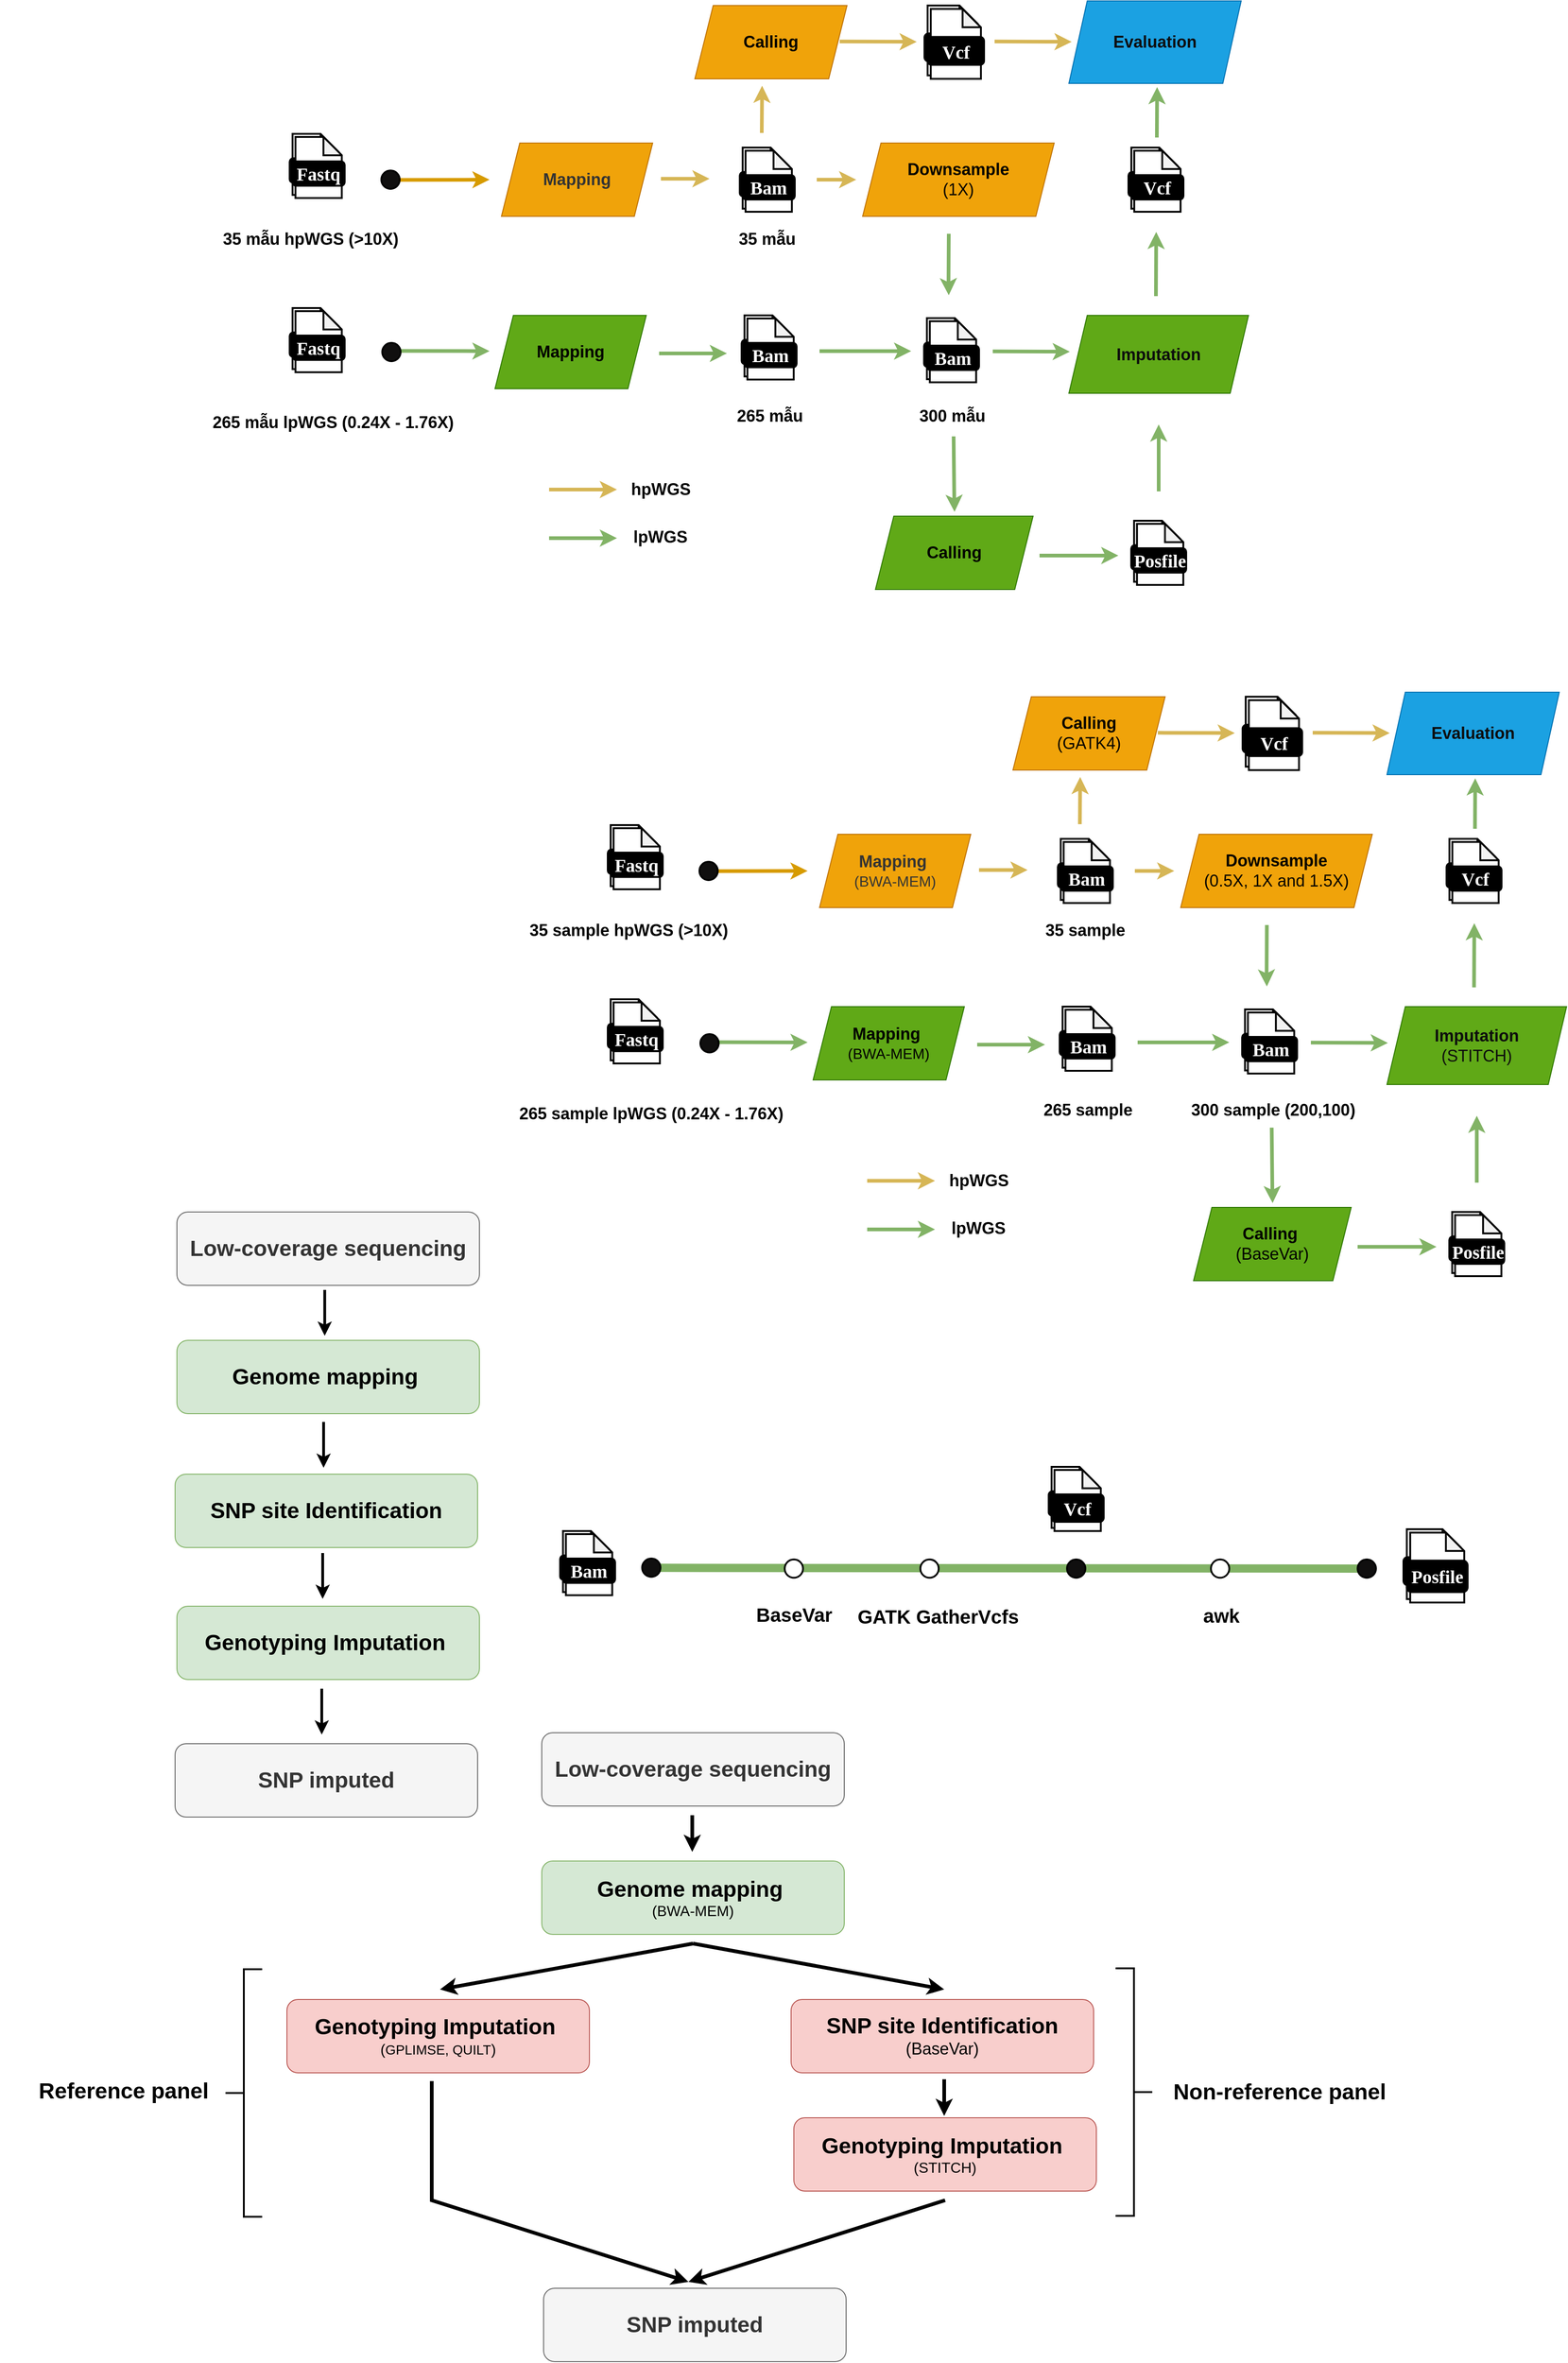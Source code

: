 <mxfile version="28.2.5">
  <diagram name="Trang-1" id="ojN81It_VC9VHGHLu68o">
    <mxGraphModel dx="3245" dy="2067" grid="1" gridSize="10" guides="1" tooltips="1" connect="0" arrows="0" fold="1" page="1" pageScale="1" pageWidth="827" pageHeight="1169" math="0" shadow="0">
      <root>
        <mxCell id="0" />
        <mxCell id="1" parent="0" />
        <mxCell id="JUW1k6VTG1KJRqdsacx7-37" value="" style="endArrow=none;html=1;rounded=0;strokeWidth=9;fillColor=#d5e8d4;gradientColor=#97d077;strokeColor=#82b366;" parent="1" target="JUW1k6VTG1KJRqdsacx7-41" edge="1">
          <mxGeometry width="50" height="50" relative="1" as="geometry">
            <mxPoint x="-250.5" y="850.17" as="sourcePoint" />
            <mxPoint x="140" y="851" as="targetPoint" />
          </mxGeometry>
        </mxCell>
        <mxCell id="snspFUHqu_-KP3tuH1Zz-67" value="" style="endArrow=classic;html=1;rounded=0;strokeWidth=4;fillColor=#fff2cc;strokeColor=#d6b656;entryX=0.442;entryY=1.007;entryDx=0;entryDy=0;entryPerimeter=0;" parent="1" edge="1">
          <mxGeometry width="50" height="50" relative="1" as="geometry">
            <mxPoint x="207" y="39" as="sourcePoint" />
            <mxPoint x="207.372" y="-12.44" as="targetPoint" />
            <Array as="points" />
          </mxGeometry>
        </mxCell>
        <mxCell id="snspFUHqu_-KP3tuH1Zz-46" value="" style="endArrow=classic;html=1;rounded=0;strokeWidth=4;fillColor=#fff2cc;strokeColor=#d6b656;" parent="1" edge="1">
          <mxGeometry width="50" height="50" relative="1" as="geometry">
            <mxPoint x="97" y="89" as="sourcePoint" />
            <mxPoint x="150" y="89" as="targetPoint" />
          </mxGeometry>
        </mxCell>
        <mxCell id="snspFUHqu_-KP3tuH1Zz-62" value="" style="endArrow=classic;html=1;rounded=0;strokeWidth=4;fillColor=#d5e8d4;strokeColor=#82b366;" parent="1" edge="1">
          <mxGeometry width="50" height="50" relative="1" as="geometry">
            <mxPoint x="270" y="277" as="sourcePoint" />
            <mxPoint x="370" y="277" as="targetPoint" />
          </mxGeometry>
        </mxCell>
        <mxCell id="snspFUHqu_-KP3tuH1Zz-20" value="" style="endArrow=classic;html=1;rounded=0;exitX=0.286;exitY=0.436;exitDx=0;exitDy=0;exitPerimeter=0;strokeWidth=4;fillColor=#ffe6cc;strokeColor=#d79b00;" parent="1" edge="1">
          <mxGeometry width="50" height="50" relative="1" as="geometry">
            <mxPoint x="-197" y="90.29" as="sourcePoint" />
            <mxPoint x="-90" y="90" as="targetPoint" />
          </mxGeometry>
        </mxCell>
        <mxCell id="snspFUHqu_-KP3tuH1Zz-19" value="" style="endArrow=classic;html=1;rounded=0;exitX=0.286;exitY=0.436;exitDx=0;exitDy=0;exitPerimeter=0;strokeWidth=4;fillColor=#d5e8d4;strokeColor=#82b366;" parent="1" source="snspFUHqu_-KP3tuH1Zz-6" edge="1">
          <mxGeometry width="50" height="50" relative="1" as="geometry">
            <mxPoint x="-190" y="280" as="sourcePoint" />
            <mxPoint x="-90" y="277" as="targetPoint" />
          </mxGeometry>
        </mxCell>
        <mxCell id="D1Pq8SVgitwWAvo3Zp8d-128" value="&lt;font style=&quot;font-size: 18px;&quot;&gt;265 sample lpWGS (0.24X - 1.76X)&lt;/font&gt;" style="rounded=1;whiteSpace=wrap;html=1;strokeColor=none;fillColor=none;fontStyle=1;arcSize=50;" parent="1" vertex="1">
          <mxGeometry x="-413" y="350" width="305" height="10" as="geometry" />
        </mxCell>
        <mxCell id="snspFUHqu_-KP3tuH1Zz-1" value="" style="group" parent="1" vertex="1" connectable="0">
          <mxGeometry x="-308.0" y="230" width="60" height="70" as="geometry" />
        </mxCell>
        <mxCell id="snspFUHqu_-KP3tuH1Zz-2" value="" style="shape=note;whiteSpace=wrap;html=1;backgroundOutline=1;darkOpacity=0.05;rounded=1;size=20;strokeWidth=2;" parent="snspFUHqu_-KP3tuH1Zz-1" vertex="1">
          <mxGeometry x="3.158" width="50.526" height="66.667" as="geometry" />
        </mxCell>
        <mxCell id="snspFUHqu_-KP3tuH1Zz-3" value="&lt;font data-font-src=&quot;https://fonts.googleapis.com/css?family=Maven+Pro&quot; face=&quot;Maven Pro&quot; color=&quot;#ffffff&quot;&gt;&lt;b&gt;&lt;font style=&quot;font-size: 20px;&quot;&gt;Fastq&lt;/font&gt;&lt;/b&gt;&lt;/font&gt;" style="rounded=1;whiteSpace=wrap;html=1;strokeWidth=2;fillColor=#000000;" parent="snspFUHqu_-KP3tuH1Zz-1" vertex="1">
          <mxGeometry y="26.667" width="56.842" height="26.667" as="geometry" />
        </mxCell>
        <mxCell id="snspFUHqu_-KP3tuH1Zz-4" value="" style="shape=note;whiteSpace=wrap;html=1;backgroundOutline=1;darkOpacity=0.05;rounded=1;size=20;strokeWidth=2;" parent="snspFUHqu_-KP3tuH1Zz-1" vertex="1">
          <mxGeometry x="6.316" y="3.333" width="50.526" height="66.667" as="geometry" />
        </mxCell>
        <mxCell id="snspFUHqu_-KP3tuH1Zz-5" value="&lt;font data-font-src=&quot;https://fonts.googleapis.com/css?family=Maven+Pro&quot; face=&quot;Maven Pro&quot; color=&quot;#ffffff&quot;&gt;&lt;b&gt;&lt;font style=&quot;font-size: 20px;&quot;&gt;Fastq&lt;/font&gt;&lt;/b&gt;&lt;/font&gt;" style="rounded=1;whiteSpace=wrap;html=1;strokeWidth=2;fillColor=#000000;" parent="snspFUHqu_-KP3tuH1Zz-1" vertex="1">
          <mxGeometry x="3.158" y="30.0" width="56.842" height="26.667" as="geometry" />
        </mxCell>
        <mxCell id="snspFUHqu_-KP3tuH1Zz-6" value="" style="ellipse;whiteSpace=wrap;html=1;aspect=fixed;rounded=1;rotation=0;strokeWidth=2;fillColor=#100f0f;" parent="1" vertex="1">
          <mxGeometry x="-207" y="268" width="20" height="20" as="geometry" />
        </mxCell>
        <mxCell id="snspFUHqu_-KP3tuH1Zz-9" value="" style="group" parent="1" vertex="1" connectable="0">
          <mxGeometry x="-308.0" y="40" width="60" height="70" as="geometry" />
        </mxCell>
        <mxCell id="snspFUHqu_-KP3tuH1Zz-10" value="" style="shape=note;whiteSpace=wrap;html=1;backgroundOutline=1;darkOpacity=0.05;rounded=1;size=20;strokeWidth=2;" parent="snspFUHqu_-KP3tuH1Zz-9" vertex="1">
          <mxGeometry x="3.158" width="50.526" height="66.667" as="geometry" />
        </mxCell>
        <mxCell id="snspFUHqu_-KP3tuH1Zz-11" value="&lt;font data-font-src=&quot;https://fonts.googleapis.com/css?family=Maven+Pro&quot; face=&quot;Maven Pro&quot; color=&quot;#ffffff&quot;&gt;&lt;b&gt;&lt;font style=&quot;font-size: 20px;&quot;&gt;Fastq&lt;/font&gt;&lt;/b&gt;&lt;/font&gt;" style="rounded=1;whiteSpace=wrap;html=1;strokeWidth=2;fillColor=#000000;" parent="snspFUHqu_-KP3tuH1Zz-9" vertex="1">
          <mxGeometry y="26.667" width="56.842" height="26.667" as="geometry" />
        </mxCell>
        <mxCell id="snspFUHqu_-KP3tuH1Zz-12" value="" style="shape=note;whiteSpace=wrap;html=1;backgroundOutline=1;darkOpacity=0.05;rounded=1;size=20;strokeWidth=2;" parent="snspFUHqu_-KP3tuH1Zz-9" vertex="1">
          <mxGeometry x="6.316" y="3.333" width="50.526" height="66.667" as="geometry" />
        </mxCell>
        <mxCell id="snspFUHqu_-KP3tuH1Zz-13" value="&lt;font data-font-src=&quot;https://fonts.googleapis.com/css?family=Maven+Pro&quot; face=&quot;Maven Pro&quot; color=&quot;#ffffff&quot;&gt;&lt;b&gt;&lt;font style=&quot;font-size: 20px;&quot;&gt;Fastq&lt;/font&gt;&lt;/b&gt;&lt;/font&gt;" style="rounded=1;whiteSpace=wrap;html=1;strokeWidth=2;fillColor=#000000;" parent="snspFUHqu_-KP3tuH1Zz-9" vertex="1">
          <mxGeometry x="3.158" y="30.0" width="56.842" height="26.667" as="geometry" />
        </mxCell>
        <mxCell id="snspFUHqu_-KP3tuH1Zz-14" value="&lt;font style=&quot;font-size: 18px;&quot;&gt;35 sample hpWGS (&amp;gt;10X)&lt;/font&gt;" style="rounded=1;whiteSpace=wrap;html=1;strokeColor=none;fillColor=none;fontStyle=1;arcSize=50;" parent="1" vertex="1">
          <mxGeometry x="-413" y="142" width="256" height="26" as="geometry" />
        </mxCell>
        <mxCell id="snspFUHqu_-KP3tuH1Zz-15" value="" style="ellipse;whiteSpace=wrap;html=1;aspect=fixed;rounded=1;rotation=0;strokeWidth=2;fillColor=#100f0f;" parent="1" vertex="1">
          <mxGeometry x="-208" y="80" width="20" height="20" as="geometry" />
        </mxCell>
        <mxCell id="snspFUHqu_-KP3tuH1Zz-16" value="&lt;font style=&quot;color: rgb(51, 51, 51); font-size: 18px;&quot;&gt;&lt;b&gt;Mapping&amp;nbsp;&lt;/b&gt;&lt;/font&gt;&lt;div style=&quot;color: rgb(51, 51, 51);&quot;&gt;&lt;font size=&quot;3&quot;&gt;(BWA-MEM)&lt;/font&gt;&lt;/div&gt;" style="shape=parallelogram;perimeter=parallelogramPerimeter;whiteSpace=wrap;html=1;fixedSize=1;fillColor=#f0a30a;strokeColor=#BD7000;fontColor=#000000;" parent="1" vertex="1">
          <mxGeometry x="-77" y="50" width="165" height="80" as="geometry" />
        </mxCell>
        <mxCell id="snspFUHqu_-KP3tuH1Zz-17" value="&lt;font color=&quot;#000000&quot; style=&quot;font-size: 18px;&quot;&gt;&lt;b&gt;Mapping&amp;nbsp;&lt;/b&gt;&lt;/font&gt;&lt;div&gt;&lt;font color=&quot;#000000&quot; size=&quot;3&quot;&gt;(BWA-MEM)&lt;/font&gt;&lt;/div&gt;" style="shape=parallelogram;perimeter=parallelogramPerimeter;whiteSpace=wrap;html=1;fixedSize=1;fillColor=#60a917;strokeColor=#2D7600;fontColor=#ffffff;" parent="1" vertex="1">
          <mxGeometry x="-84" y="238" width="165" height="80" as="geometry" />
        </mxCell>
        <mxCell id="snspFUHqu_-KP3tuH1Zz-28" value="&lt;font style=&quot;font-size: 18px;&quot;&gt;35 sample&lt;/font&gt;" style="rounded=1;whiteSpace=wrap;html=1;strokeColor=none;fillColor=none;fontStyle=1;arcSize=50;" parent="1" vertex="1">
          <mxGeometry x="85" y="150" width="256" height="10" as="geometry" />
        </mxCell>
        <mxCell id="snspFUHqu_-KP3tuH1Zz-29" value="&lt;span style=&quot;font-size: 18px;&quot;&gt;&lt;b&gt;Downsample&lt;/b&gt;&lt;/span&gt;&lt;div&gt;&lt;span style=&quot;font-size: 18px;&quot;&gt;(0.5X, 1X and 1.5X)&lt;/span&gt;&lt;/div&gt;" style="shape=parallelogram;perimeter=parallelogramPerimeter;whiteSpace=wrap;html=1;fixedSize=1;fillColor=#f0a30a;strokeColor=#BD7000;fontColor=#000000;" parent="1" vertex="1">
          <mxGeometry x="317" y="50" width="209" height="80" as="geometry" />
        </mxCell>
        <mxCell id="snspFUHqu_-KP3tuH1Zz-34" value="" style="group" parent="1" vertex="1" connectable="0">
          <mxGeometry x="183.0" y="55" width="60" height="70" as="geometry" />
        </mxCell>
        <mxCell id="snspFUHqu_-KP3tuH1Zz-35" value="" style="shape=note;whiteSpace=wrap;html=1;backgroundOutline=1;darkOpacity=0.05;rounded=1;size=20;strokeWidth=2;" parent="snspFUHqu_-KP3tuH1Zz-34" vertex="1">
          <mxGeometry x="3.158" width="50.526" height="66.667" as="geometry" />
        </mxCell>
        <mxCell id="snspFUHqu_-KP3tuH1Zz-36" value="&lt;font data-font-src=&quot;https://fonts.googleapis.com/css?family=Maven+Pro&quot; face=&quot;Maven Pro&quot; color=&quot;#ffffff&quot;&gt;&lt;b&gt;&lt;font style=&quot;font-size: 20px;&quot;&gt;Fastq&lt;/font&gt;&lt;/b&gt;&lt;/font&gt;" style="rounded=1;whiteSpace=wrap;html=1;strokeWidth=2;fillColor=#000000;" parent="snspFUHqu_-KP3tuH1Zz-34" vertex="1">
          <mxGeometry y="26.667" width="56.842" height="26.667" as="geometry" />
        </mxCell>
        <mxCell id="snspFUHqu_-KP3tuH1Zz-37" value="" style="shape=note;whiteSpace=wrap;html=1;backgroundOutline=1;darkOpacity=0.05;rounded=1;size=20;strokeWidth=2;" parent="snspFUHqu_-KP3tuH1Zz-34" vertex="1">
          <mxGeometry x="6.316" y="3.333" width="50.526" height="66.667" as="geometry" />
        </mxCell>
        <mxCell id="snspFUHqu_-KP3tuH1Zz-38" value="&lt;font face=&quot;Maven Pro&quot; color=&quot;#ffffff&quot;&gt;&lt;span style=&quot;font-size: 20px;&quot;&gt;&lt;b&gt;Bam&lt;/b&gt;&lt;/span&gt;&lt;/font&gt;" style="rounded=1;whiteSpace=wrap;html=1;strokeWidth=2;fillColor=#000000;" parent="snspFUHqu_-KP3tuH1Zz-34" vertex="1">
          <mxGeometry x="3.158" y="30.0" width="56.842" height="26.667" as="geometry" />
        </mxCell>
        <mxCell id="snspFUHqu_-KP3tuH1Zz-39" value="" style="group" parent="1" vertex="1" connectable="0">
          <mxGeometry x="384.5" y="-100" width="65" height="80" as="geometry" />
        </mxCell>
        <mxCell id="snspFUHqu_-KP3tuH1Zz-40" value="" style="shape=note;whiteSpace=wrap;html=1;backgroundOutline=1;darkOpacity=0.05;rounded=1;size=20;strokeWidth=2;" parent="snspFUHqu_-KP3tuH1Zz-39" vertex="1">
          <mxGeometry x="3.421" width="54.737" height="76.19" as="geometry" />
        </mxCell>
        <mxCell id="snspFUHqu_-KP3tuH1Zz-41" value="&lt;font data-font-src=&quot;https://fonts.googleapis.com/css?family=Maven+Pro&quot; face=&quot;Maven Pro&quot; color=&quot;#ffffff&quot;&gt;&lt;b&gt;&lt;font style=&quot;font-size: 20px;&quot;&gt;Fastq&lt;/font&gt;&lt;/b&gt;&lt;/font&gt;" style="rounded=1;whiteSpace=wrap;html=1;strokeWidth=2;fillColor=#000000;" parent="snspFUHqu_-KP3tuH1Zz-39" vertex="1">
          <mxGeometry y="30.476" width="61.579" height="30.476" as="geometry" />
        </mxCell>
        <mxCell id="snspFUHqu_-KP3tuH1Zz-42" value="" style="shape=note;whiteSpace=wrap;html=1;backgroundOutline=1;darkOpacity=0.05;rounded=1;size=20;strokeWidth=2;" parent="snspFUHqu_-KP3tuH1Zz-39" vertex="1">
          <mxGeometry x="6.842" y="3.81" width="54.737" height="76.19" as="geometry" />
        </mxCell>
        <mxCell id="snspFUHqu_-KP3tuH1Zz-43" value="&lt;font face=&quot;Maven Pro&quot; color=&quot;#ffffff&quot;&gt;&lt;span style=&quot;font-size: 20px;&quot;&gt;&lt;b&gt;Vcf&lt;/b&gt;&lt;/span&gt;&lt;/font&gt;" style="rounded=1;whiteSpace=wrap;html=1;strokeWidth=2;fillColor=#000000;" parent="snspFUHqu_-KP3tuH1Zz-39" vertex="1">
          <mxGeometry x="3.421" y="34.286" width="61.579" height="30.476" as="geometry" />
        </mxCell>
        <mxCell id="snspFUHqu_-KP3tuH1Zz-47" value="" style="group" parent="1" vertex="1" connectable="0">
          <mxGeometry x="185.0" y="238" width="60" height="70" as="geometry" />
        </mxCell>
        <mxCell id="snspFUHqu_-KP3tuH1Zz-48" value="" style="shape=note;whiteSpace=wrap;html=1;backgroundOutline=1;darkOpacity=0.05;rounded=1;size=20;strokeWidth=2;" parent="snspFUHqu_-KP3tuH1Zz-47" vertex="1">
          <mxGeometry x="3.158" width="50.526" height="66.667" as="geometry" />
        </mxCell>
        <mxCell id="snspFUHqu_-KP3tuH1Zz-49" value="&lt;font data-font-src=&quot;https://fonts.googleapis.com/css?family=Maven+Pro&quot; face=&quot;Maven Pro&quot; color=&quot;#ffffff&quot;&gt;&lt;b&gt;&lt;font style=&quot;font-size: 20px;&quot;&gt;Fastq&lt;/font&gt;&lt;/b&gt;&lt;/font&gt;" style="rounded=1;whiteSpace=wrap;html=1;strokeWidth=2;fillColor=#000000;" parent="snspFUHqu_-KP3tuH1Zz-47" vertex="1">
          <mxGeometry y="26.667" width="56.842" height="26.667" as="geometry" />
        </mxCell>
        <mxCell id="snspFUHqu_-KP3tuH1Zz-50" value="" style="shape=note;whiteSpace=wrap;html=1;backgroundOutline=1;darkOpacity=0.05;rounded=1;size=20;strokeWidth=2;" parent="snspFUHqu_-KP3tuH1Zz-47" vertex="1">
          <mxGeometry x="6.316" y="3.333" width="50.526" height="66.667" as="geometry" />
        </mxCell>
        <mxCell id="snspFUHqu_-KP3tuH1Zz-51" value="&lt;font face=&quot;Maven Pro&quot; color=&quot;#ffffff&quot;&gt;&lt;span style=&quot;font-size: 20px;&quot;&gt;&lt;b&gt;Bam&lt;/b&gt;&lt;/span&gt;&lt;/font&gt;" style="rounded=1;whiteSpace=wrap;html=1;strokeWidth=2;fillColor=#000000;" parent="snspFUHqu_-KP3tuH1Zz-47" vertex="1">
          <mxGeometry x="3.158" y="30.0" width="56.842" height="26.667" as="geometry" />
        </mxCell>
        <mxCell id="snspFUHqu_-KP3tuH1Zz-52" value="&lt;font style=&quot;font-size: 18px;&quot;&gt;265 sample&lt;/font&gt;" style="rounded=1;whiteSpace=wrap;html=1;strokeColor=none;fillColor=none;fontStyle=1;arcSize=50;" parent="1" vertex="1">
          <mxGeometry x="88" y="346" width="256" height="10" as="geometry" />
        </mxCell>
        <mxCell id="snspFUHqu_-KP3tuH1Zz-55" value="" style="endArrow=classic;html=1;rounded=0;strokeWidth=4;fillColor=#d5e8d4;strokeColor=#82b366;" parent="1" edge="1">
          <mxGeometry width="50" height="50" relative="1" as="geometry">
            <mxPoint x="416.29" y="370" as="sourcePoint" />
            <mxPoint x="417.29" y="452.29" as="targetPoint" />
            <Array as="points">
              <mxPoint x="417" y="440" />
            </Array>
          </mxGeometry>
        </mxCell>
        <mxCell id="snspFUHqu_-KP3tuH1Zz-56" value="" style="group" parent="1" vertex="1" connectable="0">
          <mxGeometry x="384.0" y="241" width="60" height="70" as="geometry" />
        </mxCell>
        <mxCell id="snspFUHqu_-KP3tuH1Zz-57" value="" style="shape=note;whiteSpace=wrap;html=1;backgroundOutline=1;darkOpacity=0.05;rounded=1;size=20;strokeWidth=2;" parent="snspFUHqu_-KP3tuH1Zz-56" vertex="1">
          <mxGeometry x="3.158" width="50.526" height="66.667" as="geometry" />
        </mxCell>
        <mxCell id="snspFUHqu_-KP3tuH1Zz-58" value="&lt;font data-font-src=&quot;https://fonts.googleapis.com/css?family=Maven+Pro&quot; face=&quot;Maven Pro&quot; color=&quot;#ffffff&quot;&gt;&lt;b&gt;&lt;font style=&quot;font-size: 20px;&quot;&gt;Fastq&lt;/font&gt;&lt;/b&gt;&lt;/font&gt;" style="rounded=1;whiteSpace=wrap;html=1;strokeWidth=2;fillColor=#000000;" parent="snspFUHqu_-KP3tuH1Zz-56" vertex="1">
          <mxGeometry y="26.667" width="56.842" height="26.667" as="geometry" />
        </mxCell>
        <mxCell id="snspFUHqu_-KP3tuH1Zz-59" value="" style="shape=note;whiteSpace=wrap;html=1;backgroundOutline=1;darkOpacity=0.05;rounded=1;size=20;strokeWidth=2;" parent="snspFUHqu_-KP3tuH1Zz-56" vertex="1">
          <mxGeometry x="6.316" y="3.333" width="50.526" height="66.667" as="geometry" />
        </mxCell>
        <mxCell id="snspFUHqu_-KP3tuH1Zz-60" value="&lt;font face=&quot;Maven Pro&quot; color=&quot;#ffffff&quot;&gt;&lt;span style=&quot;font-size: 20px;&quot;&gt;&lt;b&gt;Bam&lt;/b&gt;&lt;/span&gt;&lt;/font&gt;" style="rounded=1;whiteSpace=wrap;html=1;strokeWidth=2;fillColor=#000000;" parent="snspFUHqu_-KP3tuH1Zz-56" vertex="1">
          <mxGeometry x="3.158" y="30.0" width="56.842" height="26.667" as="geometry" />
        </mxCell>
        <mxCell id="snspFUHqu_-KP3tuH1Zz-61" value="&lt;font style=&quot;font-size: 18px;&quot;&gt;300 sample (200,100)&lt;/font&gt;" style="rounded=1;whiteSpace=wrap;html=1;strokeColor=none;fillColor=none;fontStyle=1;arcSize=50;" parent="1" vertex="1">
          <mxGeometry x="290" y="346" width="256" height="10" as="geometry" />
        </mxCell>
        <mxCell id="snspFUHqu_-KP3tuH1Zz-63" value="" style="endArrow=classic;html=1;rounded=0;strokeWidth=4;fillColor=#fff2cc;strokeColor=#d6b656;" parent="1" edge="1">
          <mxGeometry width="50" height="50" relative="1" as="geometry">
            <mxPoint x="267" y="90" as="sourcePoint" />
            <mxPoint x="310" y="90" as="targetPoint" />
          </mxGeometry>
        </mxCell>
        <mxCell id="snspFUHqu_-KP3tuH1Zz-64" value="&lt;span style=&quot;font-size: 18px;&quot;&gt;&lt;b&gt;Calling&lt;/b&gt;&lt;/span&gt;&lt;div&gt;&lt;span style=&quot;font-size: 18px;&quot;&gt;(GATK4)&lt;/span&gt;&lt;/div&gt;" style="shape=parallelogram;perimeter=parallelogramPerimeter;whiteSpace=wrap;html=1;fixedSize=1;fillColor=#f0a30a;strokeColor=#BD7000;fontColor=#000000;" parent="1" vertex="1">
          <mxGeometry x="134" y="-100" width="166" height="80" as="geometry" />
        </mxCell>
        <mxCell id="snspFUHqu_-KP3tuH1Zz-65" value="&lt;span style=&quot;font-size: 18px;&quot;&gt;&lt;b&gt;&lt;font color=&quot;#000000&quot;&gt;Calling&amp;nbsp;&lt;/font&gt;&lt;/b&gt;&lt;/span&gt;&lt;div&gt;&lt;span style=&quot;font-size: 18px;&quot;&gt;&lt;font color=&quot;#000000&quot;&gt;(BaseVar)&lt;/font&gt;&lt;/span&gt;&lt;/div&gt;" style="shape=parallelogram;perimeter=parallelogramPerimeter;whiteSpace=wrap;html=1;fixedSize=1;fillColor=#60a917;strokeColor=#2D7600;fontColor=#ffffff;" parent="1" vertex="1">
          <mxGeometry x="331" y="457" width="172" height="80" as="geometry" />
        </mxCell>
        <mxCell id="snspFUHqu_-KP3tuH1Zz-66" value="" style="endArrow=classic;html=1;rounded=0;strokeWidth=4;fillColor=#d5e8d4;strokeColor=#82b366;" parent="1" edge="1">
          <mxGeometry width="50" height="50" relative="1" as="geometry">
            <mxPoint x="459" y="277.29" as="sourcePoint" />
            <mxPoint x="543" y="277.58" as="targetPoint" />
          </mxGeometry>
        </mxCell>
        <mxCell id="snspFUHqu_-KP3tuH1Zz-68" value="" style="endArrow=classic;html=1;rounded=0;strokeWidth=4;fillColor=#fff2cc;strokeColor=#d6b656;" parent="1" edge="1">
          <mxGeometry width="50" height="50" relative="1" as="geometry">
            <mxPoint x="292" y="-60.71" as="sourcePoint" />
            <mxPoint x="376" y="-60.42" as="targetPoint" />
            <Array as="points" />
          </mxGeometry>
        </mxCell>
        <mxCell id="snspFUHqu_-KP3tuH1Zz-70" value="" style="group" parent="1" vertex="1" connectable="0">
          <mxGeometry x="610.0" y="462" width="60" height="70" as="geometry" />
        </mxCell>
        <mxCell id="snspFUHqu_-KP3tuH1Zz-71" value="" style="shape=note;whiteSpace=wrap;html=1;backgroundOutline=1;darkOpacity=0.05;rounded=1;size=20;strokeWidth=2;" parent="snspFUHqu_-KP3tuH1Zz-70" vertex="1">
          <mxGeometry x="3.158" width="50.526" height="66.667" as="geometry" />
        </mxCell>
        <mxCell id="snspFUHqu_-KP3tuH1Zz-72" value="&lt;font data-font-src=&quot;https://fonts.googleapis.com/css?family=Maven+Pro&quot; face=&quot;Maven Pro&quot; color=&quot;#ffffff&quot;&gt;&lt;b&gt;&lt;font style=&quot;font-size: 20px;&quot;&gt;Fastq&lt;/font&gt;&lt;/b&gt;&lt;/font&gt;" style="rounded=1;whiteSpace=wrap;html=1;strokeWidth=2;fillColor=#000000;" parent="snspFUHqu_-KP3tuH1Zz-70" vertex="1">
          <mxGeometry y="26.667" width="56.842" height="26.667" as="geometry" />
        </mxCell>
        <mxCell id="snspFUHqu_-KP3tuH1Zz-73" value="" style="shape=note;whiteSpace=wrap;html=1;backgroundOutline=1;darkOpacity=0.05;rounded=1;size=20;strokeWidth=2;" parent="snspFUHqu_-KP3tuH1Zz-70" vertex="1">
          <mxGeometry x="6.316" y="3.333" width="50.526" height="66.667" as="geometry" />
        </mxCell>
        <mxCell id="snspFUHqu_-KP3tuH1Zz-74" value="&lt;font face=&quot;Maven Pro&quot; color=&quot;#ffffff&quot;&gt;&lt;span style=&quot;font-size: 20px;&quot;&gt;&lt;b&gt;Posfile&lt;/b&gt;&lt;/span&gt;&lt;/font&gt;" style="rounded=1;whiteSpace=wrap;html=1;strokeWidth=2;fillColor=#000000;" parent="snspFUHqu_-KP3tuH1Zz-70" vertex="1">
          <mxGeometry x="3.158" y="30.0" width="56.842" height="26.667" as="geometry" />
        </mxCell>
        <mxCell id="snspFUHqu_-KP3tuH1Zz-75" value="&lt;span style=&quot;font-size: 18px;&quot;&gt;&lt;b&gt;&lt;font color=&quot;#0d0d0d&quot;&gt;Imputation&lt;/font&gt;&lt;/b&gt;&lt;/span&gt;&lt;div&gt;&lt;span style=&quot;font-size: 18px;&quot;&gt;&lt;font color=&quot;#0d0d0d&quot;&gt;(STITCH)&lt;/font&gt;&lt;/span&gt;&lt;/div&gt;" style="shape=parallelogram;perimeter=parallelogramPerimeter;whiteSpace=wrap;html=1;fixedSize=1;fillColor=#60a917;strokeColor=#2D7600;fontColor=#ffffff;" parent="1" vertex="1">
          <mxGeometry x="542" y="238" width="196" height="85" as="geometry" />
        </mxCell>
        <mxCell id="snspFUHqu_-KP3tuH1Zz-77" value="" style="endArrow=classic;html=1;rounded=0;strokeWidth=4;fillColor=#d5e8d4;strokeColor=#82b366;" parent="1" edge="1">
          <mxGeometry width="50" height="50" relative="1" as="geometry">
            <mxPoint x="510" y="500" as="sourcePoint" />
            <mxPoint x="596" y="500" as="targetPoint" />
          </mxGeometry>
        </mxCell>
        <mxCell id="snspFUHqu_-KP3tuH1Zz-78" value="" style="endArrow=classic;html=1;rounded=0;strokeWidth=4;fillColor=#d5e8d4;strokeColor=#82b366;" parent="1" edge="1">
          <mxGeometry width="50" height="50" relative="1" as="geometry">
            <mxPoint x="640" y="430" as="sourcePoint" />
            <mxPoint x="640" y="357" as="targetPoint" />
            <Array as="points" />
          </mxGeometry>
        </mxCell>
        <mxCell id="snspFUHqu_-KP3tuH1Zz-79" value="" style="endArrow=classic;html=1;rounded=0;strokeWidth=4;fillColor=#d5e8d4;strokeColor=#82b366;" parent="1" edge="1">
          <mxGeometry width="50" height="50" relative="1" as="geometry">
            <mxPoint x="411" y="149" as="sourcePoint" />
            <mxPoint x="411" y="216.0" as="targetPoint" />
            <Array as="points">
              <mxPoint x="410.71" y="203.71" />
            </Array>
          </mxGeometry>
        </mxCell>
        <mxCell id="snspFUHqu_-KP3tuH1Zz-80" value="&lt;span style=&quot;font-size: 18px;&quot;&gt;&lt;b&gt;&lt;font color=&quot;#0d0d0d&quot;&gt;Evaluation&lt;/font&gt;&lt;/b&gt;&lt;/span&gt;" style="shape=parallelogram;perimeter=parallelogramPerimeter;whiteSpace=wrap;html=1;fixedSize=1;fillColor=#1ba1e2;strokeColor=#006EAF;fontColor=#ffffff;" parent="1" vertex="1">
          <mxGeometry x="542" y="-105" width="188" height="90" as="geometry" />
        </mxCell>
        <mxCell id="snspFUHqu_-KP3tuH1Zz-81" value="" style="endArrow=classic;html=1;rounded=0;strokeWidth=4;fillColor=#fff2cc;strokeColor=#d6b656;" parent="1" edge="1">
          <mxGeometry width="50" height="50" relative="1" as="geometry">
            <mxPoint x="461" y="-60.71" as="sourcePoint" />
            <mxPoint x="545" y="-60.42" as="targetPoint" />
            <Array as="points" />
          </mxGeometry>
        </mxCell>
        <mxCell id="snspFUHqu_-KP3tuH1Zz-82" value="" style="group" parent="1" vertex="1" connectable="0">
          <mxGeometry x="607.0" y="55" width="60" height="70" as="geometry" />
        </mxCell>
        <mxCell id="snspFUHqu_-KP3tuH1Zz-83" value="" style="shape=note;whiteSpace=wrap;html=1;backgroundOutline=1;darkOpacity=0.05;rounded=1;size=20;strokeWidth=2;" parent="snspFUHqu_-KP3tuH1Zz-82" vertex="1">
          <mxGeometry x="3.158" width="50.526" height="66.667" as="geometry" />
        </mxCell>
        <mxCell id="snspFUHqu_-KP3tuH1Zz-84" value="&lt;font data-font-src=&quot;https://fonts.googleapis.com/css?family=Maven+Pro&quot; face=&quot;Maven Pro&quot; color=&quot;#ffffff&quot;&gt;&lt;b&gt;&lt;font style=&quot;font-size: 20px;&quot;&gt;Fastq&lt;/font&gt;&lt;/b&gt;&lt;/font&gt;" style="rounded=1;whiteSpace=wrap;html=1;strokeWidth=2;fillColor=#000000;" parent="snspFUHqu_-KP3tuH1Zz-82" vertex="1">
          <mxGeometry y="26.667" width="56.842" height="26.667" as="geometry" />
        </mxCell>
        <mxCell id="snspFUHqu_-KP3tuH1Zz-85" value="" style="shape=note;whiteSpace=wrap;html=1;backgroundOutline=1;darkOpacity=0.05;rounded=1;size=20;strokeWidth=2;" parent="snspFUHqu_-KP3tuH1Zz-82" vertex="1">
          <mxGeometry x="6.316" y="3.333" width="50.526" height="66.667" as="geometry" />
        </mxCell>
        <mxCell id="snspFUHqu_-KP3tuH1Zz-86" value="&lt;font face=&quot;Maven Pro&quot; color=&quot;#ffffff&quot;&gt;&lt;span style=&quot;font-size: 20px;&quot;&gt;&lt;b&gt;Vcf&lt;/b&gt;&lt;/span&gt;&lt;/font&gt;" style="rounded=1;whiteSpace=wrap;html=1;strokeWidth=2;fillColor=#000000;" parent="snspFUHqu_-KP3tuH1Zz-82" vertex="1">
          <mxGeometry x="3.158" y="30.0" width="56.842" height="26.667" as="geometry" />
        </mxCell>
        <mxCell id="snspFUHqu_-KP3tuH1Zz-87" value="" style="endArrow=classic;html=1;rounded=0;strokeWidth=4;fillColor=#d5e8d4;strokeColor=#82b366;" parent="1" edge="1">
          <mxGeometry width="50" height="50" relative="1" as="geometry">
            <mxPoint x="637" y="217" as="sourcePoint" />
            <mxPoint x="637.29" y="147" as="targetPoint" />
            <Array as="points" />
          </mxGeometry>
        </mxCell>
        <mxCell id="snspFUHqu_-KP3tuH1Zz-88" value="" style="endArrow=classic;html=1;rounded=0;strokeWidth=4;fillColor=#d5e8d4;strokeColor=#82b366;" parent="1" edge="1">
          <mxGeometry width="50" height="50" relative="1" as="geometry">
            <mxPoint x="638" y="44" as="sourcePoint" />
            <mxPoint x="638.29" y="-11" as="targetPoint" />
            <Array as="points" />
          </mxGeometry>
        </mxCell>
        <mxCell id="snspFUHqu_-KP3tuH1Zz-89" value="" style="endArrow=classic;html=1;rounded=0;strokeWidth=4;fillColor=#d5e8d4;strokeColor=#82b366;" parent="1" edge="1">
          <mxGeometry width="50" height="50" relative="1" as="geometry">
            <mxPoint x="95" y="279.5" as="sourcePoint" />
            <mxPoint x="169" y="279.5" as="targetPoint" />
          </mxGeometry>
        </mxCell>
        <mxCell id="snspFUHqu_-KP3tuH1Zz-90" value="" style="endArrow=classic;html=1;rounded=0;strokeWidth=4;fillColor=#fff2cc;strokeColor=#d6b656;" parent="1" edge="1">
          <mxGeometry width="50" height="50" relative="1" as="geometry">
            <mxPoint x="-25" y="428" as="sourcePoint" />
            <mxPoint x="49" y="428" as="targetPoint" />
          </mxGeometry>
        </mxCell>
        <mxCell id="snspFUHqu_-KP3tuH1Zz-91" value="" style="endArrow=classic;html=1;rounded=0;strokeWidth=4;fillColor=#d5e8d4;strokeColor=#82b366;" parent="1" edge="1">
          <mxGeometry width="50" height="50" relative="1" as="geometry">
            <mxPoint x="-25" y="481" as="sourcePoint" />
            <mxPoint x="49" y="481" as="targetPoint" />
          </mxGeometry>
        </mxCell>
        <mxCell id="snspFUHqu_-KP3tuH1Zz-92" value="&lt;span style=&quot;font-size: 18px;&quot;&gt;hpWGS&lt;/span&gt;" style="rounded=1;whiteSpace=wrap;html=1;strokeColor=none;fillColor=none;fontStyle=1;arcSize=50;" parent="1" vertex="1">
          <mxGeometry x="-31" y="423" width="256" height="10" as="geometry" />
        </mxCell>
        <mxCell id="snspFUHqu_-KP3tuH1Zz-93" value="&lt;span style=&quot;font-size: 18px;&quot;&gt;lpWGS&lt;/span&gt;" style="rounded=1;whiteSpace=wrap;html=1;strokeColor=none;fillColor=none;fontStyle=1;arcSize=50;" parent="1" vertex="1">
          <mxGeometry x="-34" y="476" width="261" height="8" as="geometry" />
        </mxCell>
        <mxCell id="JUW1k6VTG1KJRqdsacx7-7" value="" style="group" parent="1" vertex="1" connectable="0">
          <mxGeometry x="-360.0" y="810" width="60" height="70" as="geometry" />
        </mxCell>
        <mxCell id="JUW1k6VTG1KJRqdsacx7-8" value="" style="shape=note;whiteSpace=wrap;html=1;backgroundOutline=1;darkOpacity=0.05;rounded=1;size=20;strokeWidth=2;" parent="JUW1k6VTG1KJRqdsacx7-7" vertex="1">
          <mxGeometry x="3.158" width="50.526" height="66.667" as="geometry" />
        </mxCell>
        <mxCell id="JUW1k6VTG1KJRqdsacx7-9" value="&lt;font data-font-src=&quot;https://fonts.googleapis.com/css?family=Maven+Pro&quot; face=&quot;Maven Pro&quot; color=&quot;#ffffff&quot;&gt;&lt;b&gt;&lt;font style=&quot;font-size: 20px;&quot;&gt;Fastq&lt;/font&gt;&lt;/b&gt;&lt;/font&gt;" style="rounded=1;whiteSpace=wrap;html=1;strokeWidth=2;fillColor=#000000;" parent="JUW1k6VTG1KJRqdsacx7-7" vertex="1">
          <mxGeometry y="26.667" width="56.842" height="26.667" as="geometry" />
        </mxCell>
        <mxCell id="JUW1k6VTG1KJRqdsacx7-10" value="" style="shape=note;whiteSpace=wrap;html=1;backgroundOutline=1;darkOpacity=0.05;rounded=1;size=20;strokeWidth=2;" parent="JUW1k6VTG1KJRqdsacx7-7" vertex="1">
          <mxGeometry x="6.316" y="3.333" width="50.526" height="66.667" as="geometry" />
        </mxCell>
        <mxCell id="JUW1k6VTG1KJRqdsacx7-11" value="&lt;font face=&quot;Maven Pro&quot; color=&quot;#ffffff&quot;&gt;&lt;span style=&quot;font-size: 20px;&quot;&gt;&lt;b&gt;Bam&lt;/b&gt;&lt;/span&gt;&lt;/font&gt;" style="rounded=1;whiteSpace=wrap;html=1;strokeWidth=2;fillColor=#000000;" parent="JUW1k6VTG1KJRqdsacx7-7" vertex="1">
          <mxGeometry x="3.158" y="30.0" width="56.842" height="26.667" as="geometry" />
        </mxCell>
        <mxCell id="JUW1k6VTG1KJRqdsacx7-12" value="" style="ellipse;whiteSpace=wrap;html=1;aspect=fixed;rounded=1;rotation=0;strokeWidth=2;fillColor=#100f0f;" parent="1" vertex="1">
          <mxGeometry x="-270.5" y="840" width="20" height="20" as="geometry" />
        </mxCell>
        <mxCell id="JUW1k6VTG1KJRqdsacx7-22" value="" style="group" parent="1" vertex="1" connectable="0">
          <mxGeometry x="173" y="740" width="60" height="70" as="geometry" />
        </mxCell>
        <mxCell id="JUW1k6VTG1KJRqdsacx7-23" value="" style="shape=note;whiteSpace=wrap;html=1;backgroundOutline=1;darkOpacity=0.05;rounded=1;size=20;strokeWidth=2;" parent="JUW1k6VTG1KJRqdsacx7-22" vertex="1">
          <mxGeometry x="3.158" width="50.526" height="66.667" as="geometry" />
        </mxCell>
        <mxCell id="JUW1k6VTG1KJRqdsacx7-24" value="&lt;font data-font-src=&quot;https://fonts.googleapis.com/css?family=Maven+Pro&quot; face=&quot;Maven Pro&quot; color=&quot;#ffffff&quot;&gt;&lt;b&gt;&lt;font style=&quot;font-size: 20px;&quot;&gt;Fastq&lt;/font&gt;&lt;/b&gt;&lt;/font&gt;" style="rounded=1;whiteSpace=wrap;html=1;strokeWidth=2;fillColor=#000000;" parent="JUW1k6VTG1KJRqdsacx7-22" vertex="1">
          <mxGeometry y="26.667" width="56.842" height="26.667" as="geometry" />
        </mxCell>
        <mxCell id="JUW1k6VTG1KJRqdsacx7-25" value="" style="shape=note;whiteSpace=wrap;html=1;backgroundOutline=1;darkOpacity=0.05;rounded=1;size=20;strokeWidth=2;" parent="JUW1k6VTG1KJRqdsacx7-22" vertex="1">
          <mxGeometry x="6.316" y="3.333" width="50.526" height="66.667" as="geometry" />
        </mxCell>
        <mxCell id="JUW1k6VTG1KJRqdsacx7-26" value="&lt;font face=&quot;Maven Pro&quot; color=&quot;#ffffff&quot;&gt;&lt;span style=&quot;font-size: 20px;&quot;&gt;&lt;b&gt;Vcf&lt;/b&gt;&lt;/span&gt;&lt;/font&gt;" style="rounded=1;whiteSpace=wrap;html=1;strokeWidth=2;fillColor=#000000;" parent="JUW1k6VTG1KJRqdsacx7-22" vertex="1">
          <mxGeometry x="3.16" y="30.0" width="56.84" height="30.0" as="geometry" />
        </mxCell>
        <mxCell id="JUW1k6VTG1KJRqdsacx7-31" value="" style="ellipse;whiteSpace=wrap;html=1;aspect=fixed;rounded=1;rotation=0;strokeWidth=2;" parent="1" vertex="1">
          <mxGeometry x="-115" y="841" width="20" height="20" as="geometry" />
        </mxCell>
        <mxCell id="JUW1k6VTG1KJRqdsacx7-32" value="" style="ellipse;whiteSpace=wrap;html=1;aspect=fixed;rounded=1;rotation=0;strokeWidth=2;" parent="1" vertex="1">
          <mxGeometry x="33" y="841" width="20" height="20" as="geometry" />
        </mxCell>
        <mxCell id="JUW1k6VTG1KJRqdsacx7-35" value="&lt;font style=&quot;font-size: 21px;&quot;&gt;BaseVar&lt;/font&gt;" style="rounded=1;whiteSpace=wrap;html=1;strokeColor=none;fillColor=none;fontStyle=1;arcSize=50;" parent="1" vertex="1">
          <mxGeometry x="-235.5" y="897" width="261" height="8" as="geometry" />
        </mxCell>
        <mxCell id="JUW1k6VTG1KJRqdsacx7-38" value="&lt;span style=&quot;font-size: 21px;&quot;&gt;GATK GatherVcfs&lt;/span&gt;" style="rounded=1;whiteSpace=wrap;html=1;strokeColor=none;fillColor=none;fontStyle=1;arcSize=50;" parent="1" vertex="1">
          <mxGeometry x="-78" y="899" width="261" height="8" as="geometry" />
        </mxCell>
        <mxCell id="JUW1k6VTG1KJRqdsacx7-39" value="" style="ellipse;whiteSpace=wrap;html=1;aspect=fixed;rounded=1;rotation=0;strokeWidth=2;fillColor=#100f0f;" parent="1" vertex="1">
          <mxGeometry x="193" y="841" width="20" height="20" as="geometry" />
        </mxCell>
        <mxCell id="JUW1k6VTG1KJRqdsacx7-40" value="" style="ellipse;whiteSpace=wrap;html=1;aspect=fixed;rounded=1;rotation=0;strokeWidth=2;" parent="1" vertex="1">
          <mxGeometry x="350" y="841" width="20" height="20" as="geometry" />
        </mxCell>
        <mxCell id="JUW1k6VTG1KJRqdsacx7-41" value="" style="ellipse;whiteSpace=wrap;html=1;aspect=fixed;rounded=1;rotation=0;strokeWidth=2;fillColor=#100f0f;" parent="1" vertex="1">
          <mxGeometry x="510" y="841" width="20" height="20" as="geometry" />
        </mxCell>
        <mxCell id="JUW1k6VTG1KJRqdsacx7-42" value="&lt;span style=&quot;font-size: 21px;&quot;&gt;awk&lt;/span&gt;" style="rounded=1;whiteSpace=wrap;html=1;strokeColor=none;fillColor=none;fontStyle=1;arcSize=50;" parent="1" vertex="1">
          <mxGeometry x="231" y="898" width="261" height="8" as="geometry" />
        </mxCell>
        <mxCell id="JUW1k6VTG1KJRqdsacx7-48" value="" style="group" parent="1" vertex="1" connectable="0">
          <mxGeometry x="560" y="808" width="70" height="80" as="geometry" />
        </mxCell>
        <mxCell id="JUW1k6VTG1KJRqdsacx7-49" value="" style="shape=note;whiteSpace=wrap;html=1;backgroundOutline=1;darkOpacity=0.05;rounded=1;size=20;strokeWidth=2;" parent="JUW1k6VTG1KJRqdsacx7-48" vertex="1">
          <mxGeometry x="3.684" width="58.947" height="76.19" as="geometry" />
        </mxCell>
        <mxCell id="JUW1k6VTG1KJRqdsacx7-50" value="&lt;font data-font-src=&quot;https://fonts.googleapis.com/css?family=Maven+Pro&quot; face=&quot;Maven Pro&quot; color=&quot;#ffffff&quot;&gt;&lt;b&gt;&lt;font style=&quot;font-size: 20px;&quot;&gt;Fastq&lt;/font&gt;&lt;/b&gt;&lt;/font&gt;" style="rounded=1;whiteSpace=wrap;html=1;strokeWidth=2;fillColor=#000000;" parent="JUW1k6VTG1KJRqdsacx7-48" vertex="1">
          <mxGeometry y="30.476" width="66.316" height="30.476" as="geometry" />
        </mxCell>
        <mxCell id="JUW1k6VTG1KJRqdsacx7-51" value="" style="shape=note;whiteSpace=wrap;html=1;backgroundOutline=1;darkOpacity=0.05;rounded=1;size=20;strokeWidth=2;" parent="JUW1k6VTG1KJRqdsacx7-48" vertex="1">
          <mxGeometry x="7.368" y="3.81" width="58.947" height="76.19" as="geometry" />
        </mxCell>
        <mxCell id="JUW1k6VTG1KJRqdsacx7-52" value="&lt;font face=&quot;Maven Pro&quot; color=&quot;#ffffff&quot;&gt;&lt;span style=&quot;font-size: 20px;&quot;&gt;&lt;b&gt;Posfile&lt;/b&gt;&lt;/span&gt;&lt;/font&gt;" style="rounded=1;whiteSpace=wrap;html=1;strokeWidth=2;fillColor=#000000;" parent="JUW1k6VTG1KJRqdsacx7-48" vertex="1">
          <mxGeometry x="3.687" y="34.286" width="66.313" height="34.286" as="geometry" />
        </mxCell>
        <mxCell id="QSnPxJVYennEgIU30AgA-3" value="&lt;font style=&quot;font-size: 24px;&quot;&gt;&lt;b&gt;Low-coverage sequencing&lt;/b&gt;&lt;/font&gt;" style="rounded=1;whiteSpace=wrap;html=1;fillColor=#f5f5f5;strokeColor=#666666;fontColor=#333333;" parent="1" vertex="1">
          <mxGeometry x="-380" y="1030" width="330" height="80" as="geometry" />
        </mxCell>
        <mxCell id="QSnPxJVYennEgIU30AgA-4" value="&lt;font style=&quot;font-size: 24px;&quot;&gt;&lt;b&gt;Genome mapping&amp;nbsp;&lt;/b&gt;&lt;/font&gt;&lt;div&gt;&lt;font size=&quot;3&quot;&gt;(BWA-MEM)&lt;/font&gt;&lt;/div&gt;" style="rounded=1;whiteSpace=wrap;html=1;fillColor=#d5e8d4;strokeColor=#82b366;" parent="1" vertex="1">
          <mxGeometry x="-380" y="1170" width="330" height="80" as="geometry" />
        </mxCell>
        <mxCell id="QSnPxJVYennEgIU30AgA-8" value="" style="endArrow=classic;html=1;rounded=0;strokeWidth=4;" parent="1" edge="1">
          <mxGeometry width="50" height="50" relative="1" as="geometry">
            <mxPoint x="-215.83" y="1120" as="sourcePoint" />
            <mxPoint x="-215.83" y="1160" as="targetPoint" />
          </mxGeometry>
        </mxCell>
        <mxCell id="QSnPxJVYennEgIU30AgA-10" value="&lt;span style=&quot;font-size: 24px;&quot;&gt;&lt;b&gt;SNP site Identification&lt;/b&gt;&lt;/span&gt;&lt;div&gt;&lt;font style=&quot;font-size: 18px;&quot;&gt;(BaseVar)&lt;/font&gt;&lt;/div&gt;" style="rounded=1;whiteSpace=wrap;html=1;fillColor=#f8cecc;strokeColor=#b85450;" parent="1" vertex="1">
          <mxGeometry x="-108" y="1321" width="330" height="80" as="geometry" />
        </mxCell>
        <mxCell id="QSnPxJVYennEgIU30AgA-13" value="" style="endArrow=classic;html=1;rounded=0;strokeWidth=4;" parent="1" edge="1">
          <mxGeometry width="50" height="50" relative="1" as="geometry">
            <mxPoint x="-215" y="1260" as="sourcePoint" />
            <mxPoint x="59" y="1310" as="targetPoint" />
          </mxGeometry>
        </mxCell>
        <mxCell id="QSnPxJVYennEgIU30AgA-14" value="" style="endArrow=classic;html=1;rounded=0;strokeWidth=4;" parent="1" edge="1">
          <mxGeometry width="50" height="50" relative="1" as="geometry">
            <mxPoint x="-215" y="1260" as="sourcePoint" />
            <mxPoint x="-491" y="1310" as="targetPoint" />
          </mxGeometry>
        </mxCell>
        <mxCell id="QSnPxJVYennEgIU30AgA-20" value="&lt;font style=&quot;font-size: 24px;&quot;&gt;&lt;b&gt;Genotyping Imputation&amp;nbsp;&lt;/b&gt;&lt;/font&gt;&lt;div&gt;&lt;font size=&quot;3&quot;&gt;(STITCH)&lt;/font&gt;&lt;/div&gt;" style="rounded=1;whiteSpace=wrap;html=1;fillColor=#f8cecc;strokeColor=#b85450;" parent="1" vertex="1">
          <mxGeometry x="-105" y="1450" width="330" height="80" as="geometry" />
        </mxCell>
        <mxCell id="QSnPxJVYennEgIU30AgA-21" value="&lt;span style=&quot;font-size: 24px;&quot;&gt;&lt;b&gt;SNP imputed&lt;/b&gt;&lt;/span&gt;" style="rounded=1;whiteSpace=wrap;html=1;fillColor=#f5f5f5;strokeColor=#666666;fontColor=#333333;" parent="1" vertex="1">
          <mxGeometry x="-378" y="1636" width="330" height="80" as="geometry" />
        </mxCell>
        <mxCell id="QSnPxJVYennEgIU30AgA-24" value="" style="strokeWidth=2;html=1;shape=mxgraph.flowchart.annotation_2;align=left;labelPosition=right;pointerEvents=1;rotation=-180;" parent="1" vertex="1">
          <mxGeometry x="246" y="1287" width="40" height="270" as="geometry" />
        </mxCell>
        <mxCell id="QSnPxJVYennEgIU30AgA-25" value="&lt;font style=&quot;font-size: 24px;&quot;&gt;&lt;b&gt;Genotyping Imputation&amp;nbsp;&lt;/b&gt;&lt;/font&gt;&lt;div&gt;&lt;font size=&quot;3&quot;&gt;(&lt;/font&gt;&lt;font face=&quot;Arial, sans-serif&quot;&gt;&lt;span style=&quot;font-size: 14.667px; white-space-collapse: preserve;&quot;&gt;GPLIMSE, QUILT&lt;/span&gt;&lt;/font&gt;&lt;span style=&quot;background-color: initial; font-size: medium;&quot;&gt;)&lt;/span&gt;&lt;/div&gt;" style="rounded=1;whiteSpace=wrap;html=1;fillColor=#f8cecc;strokeColor=#b85450;" parent="1" vertex="1">
          <mxGeometry x="-658" y="1321" width="330" height="80" as="geometry" />
        </mxCell>
        <mxCell id="QSnPxJVYennEgIU30AgA-27" value="" style="endArrow=classic;html=1;rounded=0;strokeWidth=4;" parent="1" edge="1">
          <mxGeometry width="50" height="50" relative="1" as="geometry">
            <mxPoint x="60" y="1540" as="sourcePoint" />
            <mxPoint x="-220" y="1629" as="targetPoint" />
          </mxGeometry>
        </mxCell>
        <mxCell id="QSnPxJVYennEgIU30AgA-28" value="" style="endArrow=classic;html=1;rounded=0;strokeWidth=4;" parent="1" edge="1">
          <mxGeometry width="50" height="50" relative="1" as="geometry">
            <mxPoint x="59" y="1408" as="sourcePoint" />
            <mxPoint x="59" y="1448" as="targetPoint" />
          </mxGeometry>
        </mxCell>
        <mxCell id="QSnPxJVYennEgIU30AgA-32" value="" style="endArrow=classic;html=1;rounded=0;strokeWidth=4;" parent="1" edge="1">
          <mxGeometry width="50" height="50" relative="1" as="geometry">
            <mxPoint x="-500" y="1410" as="sourcePoint" />
            <mxPoint x="-220" y="1629" as="targetPoint" />
            <Array as="points">
              <mxPoint x="-500" y="1497" />
              <mxPoint x="-500" y="1540" />
            </Array>
          </mxGeometry>
        </mxCell>
        <mxCell id="QSnPxJVYennEgIU30AgA-37" value="&lt;font style=&quot;font-size: 24px;&quot;&gt;&lt;b&gt;Non-reference panel&lt;/b&gt;&lt;/font&gt;" style="text;html=1;align=center;verticalAlign=middle;whiteSpace=wrap;rounded=0;" parent="1" vertex="1">
          <mxGeometry x="290" y="1407" width="270" height="30" as="geometry" />
        </mxCell>
        <mxCell id="QSnPxJVYennEgIU30AgA-38" value="" style="strokeWidth=2;html=1;shape=mxgraph.flowchart.annotation_2;align=left;labelPosition=right;pointerEvents=1;rotation=0;" parent="1" vertex="1">
          <mxGeometry x="-725" y="1288" width="40" height="270" as="geometry" />
        </mxCell>
        <mxCell id="QSnPxJVYennEgIU30AgA-40" value="&lt;font style=&quot;font-size: 24px;&quot;&gt;&lt;b&gt;Reference panel&lt;/b&gt;&lt;/font&gt;" style="text;html=1;align=center;verticalAlign=middle;whiteSpace=wrap;rounded=0;" parent="1" vertex="1">
          <mxGeometry x="-971" y="1406" width="270" height="30" as="geometry" />
        </mxCell>
        <mxCell id="DPpRBCtxOv3qNctCG8j1-1" value="&lt;font style=&quot;font-size: 24px;&quot;&gt;&lt;b&gt;Low-coverage sequencing&lt;/b&gt;&lt;/font&gt;" style="rounded=1;whiteSpace=wrap;html=1;fillColor=#f5f5f5;strokeColor=#666666;fontColor=#333333;" vertex="1" parent="1">
          <mxGeometry x="-778" y="462" width="330" height="80" as="geometry" />
        </mxCell>
        <mxCell id="DPpRBCtxOv3qNctCG8j1-2" value="&lt;font style=&quot;font-size: 24px;&quot;&gt;&lt;b&gt;Genome mapping&amp;nbsp;&lt;/b&gt;&lt;/font&gt;" style="rounded=1;whiteSpace=wrap;html=1;fillColor=#d5e8d4;strokeColor=#82b366;" vertex="1" parent="1">
          <mxGeometry x="-778" y="602" width="330" height="80" as="geometry" />
        </mxCell>
        <mxCell id="DPpRBCtxOv3qNctCG8j1-4" value="&lt;span style=&quot;font-size: 24px;&quot;&gt;&lt;b&gt;SNP site Identification&lt;/b&gt;&lt;/span&gt;" style="rounded=1;whiteSpace=wrap;html=1;fillColor=#d5e8d4;strokeColor=#82b366;" vertex="1" parent="1">
          <mxGeometry x="-780" y="748" width="330" height="80" as="geometry" />
        </mxCell>
        <mxCell id="DPpRBCtxOv3qNctCG8j1-7" value="&lt;font style=&quot;font-size: 24px;&quot;&gt;&lt;b&gt;Genotyping Imputation&amp;nbsp;&lt;/b&gt;&lt;/font&gt;" style="rounded=1;whiteSpace=wrap;html=1;fillColor=#d5e8d4;strokeColor=#82b366;" vertex="1" parent="1">
          <mxGeometry x="-778" y="892" width="330" height="80" as="geometry" />
        </mxCell>
        <mxCell id="DPpRBCtxOv3qNctCG8j1-8" value="&lt;span style=&quot;font-size: 24px;&quot;&gt;&lt;b&gt;SNP imputed&lt;/b&gt;&lt;/span&gt;" style="rounded=1;whiteSpace=wrap;html=1;fillColor=#f5f5f5;strokeColor=#666666;fontColor=#333333;" vertex="1" parent="1">
          <mxGeometry x="-780" y="1042" width="330" height="80" as="geometry" />
        </mxCell>
        <mxCell id="DPpRBCtxOv3qNctCG8j1-18" value="" style="endArrow=classic;html=1;rounded=0;jumpSize=13;startSize=14;strokeWidth=3;" edge="1" parent="1">
          <mxGeometry width="50" height="50" relative="1" as="geometry">
            <mxPoint x="-616.77" y="547" as="sourcePoint" />
            <mxPoint x="-616.77" y="597" as="targetPoint" />
            <Array as="points">
              <mxPoint x="-616.77" y="587" />
            </Array>
          </mxGeometry>
        </mxCell>
        <mxCell id="DPpRBCtxOv3qNctCG8j1-19" value="" style="endArrow=classic;html=1;rounded=0;jumpSize=13;startSize=14;strokeWidth=3;" edge="1" parent="1">
          <mxGeometry width="50" height="50" relative="1" as="geometry">
            <mxPoint x="-618" y="691" as="sourcePoint" />
            <mxPoint x="-618" y="741" as="targetPoint" />
            <Array as="points">
              <mxPoint x="-618" y="731" />
            </Array>
          </mxGeometry>
        </mxCell>
        <mxCell id="DPpRBCtxOv3qNctCG8j1-20" value="" style="endArrow=classic;html=1;rounded=0;jumpSize=13;startSize=14;strokeWidth=3;" edge="1" parent="1">
          <mxGeometry width="50" height="50" relative="1" as="geometry">
            <mxPoint x="-619" y="834" as="sourcePoint" />
            <mxPoint x="-619" y="884" as="targetPoint" />
            <Array as="points">
              <mxPoint x="-619" y="874" />
            </Array>
          </mxGeometry>
        </mxCell>
        <mxCell id="DPpRBCtxOv3qNctCG8j1-21" value="" style="endArrow=classic;html=1;rounded=0;jumpSize=13;startSize=14;strokeWidth=3;" edge="1" parent="1">
          <mxGeometry width="50" height="50" relative="1" as="geometry">
            <mxPoint x="-620" y="982" as="sourcePoint" />
            <mxPoint x="-620" y="1032" as="targetPoint" />
            <Array as="points">
              <mxPoint x="-620" y="1022" />
            </Array>
          </mxGeometry>
        </mxCell>
        <mxCell id="DPpRBCtxOv3qNctCG8j1-22" value="" style="endArrow=classic;html=1;rounded=0;strokeWidth=4;fillColor=#fff2cc;strokeColor=#d6b656;entryX=0.442;entryY=1.007;entryDx=0;entryDy=0;entryPerimeter=0;" edge="1" parent="1">
          <mxGeometry width="50" height="50" relative="1" as="geometry">
            <mxPoint x="-140" y="-715" as="sourcePoint" />
            <mxPoint x="-139.628" y="-766.44" as="targetPoint" />
            <Array as="points" />
          </mxGeometry>
        </mxCell>
        <mxCell id="DPpRBCtxOv3qNctCG8j1-23" value="" style="endArrow=classic;html=1;rounded=0;strokeWidth=4;fillColor=#fff2cc;strokeColor=#d6b656;" edge="1" parent="1">
          <mxGeometry width="50" height="50" relative="1" as="geometry">
            <mxPoint x="-250" y="-665" as="sourcePoint" />
            <mxPoint x="-197" y="-665" as="targetPoint" />
          </mxGeometry>
        </mxCell>
        <mxCell id="DPpRBCtxOv3qNctCG8j1-24" value="" style="endArrow=classic;html=1;rounded=0;strokeWidth=4;fillColor=#d5e8d4;strokeColor=#82b366;" edge="1" parent="1">
          <mxGeometry width="50" height="50" relative="1" as="geometry">
            <mxPoint x="-77" y="-477" as="sourcePoint" />
            <mxPoint x="23" y="-477" as="targetPoint" />
          </mxGeometry>
        </mxCell>
        <mxCell id="DPpRBCtxOv3qNctCG8j1-25" value="" style="endArrow=classic;html=1;rounded=0;exitX=0.286;exitY=0.436;exitDx=0;exitDy=0;exitPerimeter=0;strokeWidth=4;fillColor=#ffe6cc;strokeColor=#d79b00;" edge="1" parent="1">
          <mxGeometry width="50" height="50" relative="1" as="geometry">
            <mxPoint x="-544" y="-663.71" as="sourcePoint" />
            <mxPoint x="-437" y="-664" as="targetPoint" />
          </mxGeometry>
        </mxCell>
        <mxCell id="DPpRBCtxOv3qNctCG8j1-26" value="" style="endArrow=classic;html=1;rounded=0;exitX=0.286;exitY=0.436;exitDx=0;exitDy=0;exitPerimeter=0;strokeWidth=4;fillColor=#d5e8d4;strokeColor=#82b366;" edge="1" parent="1" source="DPpRBCtxOv3qNctCG8j1-33">
          <mxGeometry width="50" height="50" relative="1" as="geometry">
            <mxPoint x="-537" y="-474" as="sourcePoint" />
            <mxPoint x="-437" y="-477" as="targetPoint" />
          </mxGeometry>
        </mxCell>
        <mxCell id="DPpRBCtxOv3qNctCG8j1-27" value="&lt;font style=&quot;font-size: 18px;&quot;&gt;265 mẫu lpWGS (0.24X - 1.76X)&lt;/font&gt;" style="rounded=1;whiteSpace=wrap;html=1;strokeColor=none;fillColor=none;fontStyle=1;arcSize=50;" vertex="1" parent="1">
          <mxGeometry x="-760" y="-404" width="305" height="10" as="geometry" />
        </mxCell>
        <mxCell id="DPpRBCtxOv3qNctCG8j1-28" value="" style="group" vertex="1" connectable="0" parent="1">
          <mxGeometry x="-655.0" y="-524" width="60" height="70" as="geometry" />
        </mxCell>
        <mxCell id="DPpRBCtxOv3qNctCG8j1-29" value="" style="shape=note;whiteSpace=wrap;html=1;backgroundOutline=1;darkOpacity=0.05;rounded=1;size=20;strokeWidth=2;" vertex="1" parent="DPpRBCtxOv3qNctCG8j1-28">
          <mxGeometry x="3.158" width="50.526" height="66.667" as="geometry" />
        </mxCell>
        <mxCell id="DPpRBCtxOv3qNctCG8j1-30" value="&lt;font data-font-src=&quot;https://fonts.googleapis.com/css?family=Maven+Pro&quot; face=&quot;Maven Pro&quot; color=&quot;#ffffff&quot;&gt;&lt;b&gt;&lt;font style=&quot;font-size: 20px;&quot;&gt;Fastq&lt;/font&gt;&lt;/b&gt;&lt;/font&gt;" style="rounded=1;whiteSpace=wrap;html=1;strokeWidth=2;fillColor=#000000;" vertex="1" parent="DPpRBCtxOv3qNctCG8j1-28">
          <mxGeometry y="26.667" width="56.842" height="26.667" as="geometry" />
        </mxCell>
        <mxCell id="DPpRBCtxOv3qNctCG8j1-31" value="" style="shape=note;whiteSpace=wrap;html=1;backgroundOutline=1;darkOpacity=0.05;rounded=1;size=20;strokeWidth=2;" vertex="1" parent="DPpRBCtxOv3qNctCG8j1-28">
          <mxGeometry x="6.316" y="3.333" width="50.526" height="66.667" as="geometry" />
        </mxCell>
        <mxCell id="DPpRBCtxOv3qNctCG8j1-32" value="&lt;font data-font-src=&quot;https://fonts.googleapis.com/css?family=Maven+Pro&quot; face=&quot;Maven Pro&quot; color=&quot;#ffffff&quot;&gt;&lt;b&gt;&lt;font style=&quot;font-size: 20px;&quot;&gt;Fastq&lt;/font&gt;&lt;/b&gt;&lt;/font&gt;" style="rounded=1;whiteSpace=wrap;html=1;strokeWidth=2;fillColor=#000000;" vertex="1" parent="DPpRBCtxOv3qNctCG8j1-28">
          <mxGeometry x="3.158" y="30.0" width="56.842" height="26.667" as="geometry" />
        </mxCell>
        <mxCell id="DPpRBCtxOv3qNctCG8j1-33" value="" style="ellipse;whiteSpace=wrap;html=1;aspect=fixed;rounded=1;rotation=0;strokeWidth=2;fillColor=#100f0f;" vertex="1" parent="1">
          <mxGeometry x="-554" y="-486" width="20" height="20" as="geometry" />
        </mxCell>
        <mxCell id="DPpRBCtxOv3qNctCG8j1-34" value="" style="group" vertex="1" connectable="0" parent="1">
          <mxGeometry x="-655.0" y="-714" width="60" height="70" as="geometry" />
        </mxCell>
        <mxCell id="DPpRBCtxOv3qNctCG8j1-35" value="" style="shape=note;whiteSpace=wrap;html=1;backgroundOutline=1;darkOpacity=0.05;rounded=1;size=20;strokeWidth=2;" vertex="1" parent="DPpRBCtxOv3qNctCG8j1-34">
          <mxGeometry x="3.158" width="50.526" height="66.667" as="geometry" />
        </mxCell>
        <mxCell id="DPpRBCtxOv3qNctCG8j1-36" value="&lt;font data-font-src=&quot;https://fonts.googleapis.com/css?family=Maven+Pro&quot; face=&quot;Maven Pro&quot; color=&quot;#ffffff&quot;&gt;&lt;b&gt;&lt;font style=&quot;font-size: 20px;&quot;&gt;Fastq&lt;/font&gt;&lt;/b&gt;&lt;/font&gt;" style="rounded=1;whiteSpace=wrap;html=1;strokeWidth=2;fillColor=#000000;" vertex="1" parent="DPpRBCtxOv3qNctCG8j1-34">
          <mxGeometry y="26.667" width="56.842" height="26.667" as="geometry" />
        </mxCell>
        <mxCell id="DPpRBCtxOv3qNctCG8j1-37" value="" style="shape=note;whiteSpace=wrap;html=1;backgroundOutline=1;darkOpacity=0.05;rounded=1;size=20;strokeWidth=2;" vertex="1" parent="DPpRBCtxOv3qNctCG8j1-34">
          <mxGeometry x="6.316" y="3.333" width="50.526" height="66.667" as="geometry" />
        </mxCell>
        <mxCell id="DPpRBCtxOv3qNctCG8j1-38" value="&lt;font data-font-src=&quot;https://fonts.googleapis.com/css?family=Maven+Pro&quot; face=&quot;Maven Pro&quot; color=&quot;#ffffff&quot;&gt;&lt;b&gt;&lt;font style=&quot;font-size: 20px;&quot;&gt;Fastq&lt;/font&gt;&lt;/b&gt;&lt;/font&gt;" style="rounded=1;whiteSpace=wrap;html=1;strokeWidth=2;fillColor=#000000;" vertex="1" parent="DPpRBCtxOv3qNctCG8j1-34">
          <mxGeometry x="3.158" y="30.0" width="56.842" height="26.667" as="geometry" />
        </mxCell>
        <mxCell id="DPpRBCtxOv3qNctCG8j1-39" value="&lt;font style=&quot;font-size: 18px;&quot;&gt;35 mẫu hpWGS (&amp;gt;10X)&lt;/font&gt;" style="rounded=1;whiteSpace=wrap;html=1;strokeColor=none;fillColor=none;fontStyle=1;arcSize=50;" vertex="1" parent="1">
          <mxGeometry x="-760" y="-612" width="256" height="26" as="geometry" />
        </mxCell>
        <mxCell id="DPpRBCtxOv3qNctCG8j1-40" value="" style="ellipse;whiteSpace=wrap;html=1;aspect=fixed;rounded=1;rotation=0;strokeWidth=2;fillColor=#100f0f;" vertex="1" parent="1">
          <mxGeometry x="-555" y="-674" width="20" height="20" as="geometry" />
        </mxCell>
        <mxCell id="DPpRBCtxOv3qNctCG8j1-41" value="&lt;font style=&quot;color: rgb(51, 51, 51); font-size: 18px;&quot;&gt;&lt;b&gt;Mapping&lt;/b&gt;&lt;/font&gt;" style="shape=parallelogram;perimeter=parallelogramPerimeter;whiteSpace=wrap;html=1;fixedSize=1;fillColor=#f0a30a;strokeColor=#BD7000;fontColor=#000000;" vertex="1" parent="1">
          <mxGeometry x="-424" y="-704" width="165" height="80" as="geometry" />
        </mxCell>
        <mxCell id="DPpRBCtxOv3qNctCG8j1-42" value="&lt;font color=&quot;#000000&quot; style=&quot;font-size: 18px;&quot;&gt;&lt;b&gt;Mapping&lt;/b&gt;&lt;/font&gt;" style="shape=parallelogram;perimeter=parallelogramPerimeter;whiteSpace=wrap;html=1;fixedSize=1;fillColor=#60a917;strokeColor=#2D7600;fontColor=#ffffff;" vertex="1" parent="1">
          <mxGeometry x="-431" y="-516" width="165" height="80" as="geometry" />
        </mxCell>
        <mxCell id="DPpRBCtxOv3qNctCG8j1-43" value="&lt;font style=&quot;font-size: 18px;&quot;&gt;35 mẫu&lt;/font&gt;" style="rounded=1;whiteSpace=wrap;html=1;strokeColor=none;fillColor=none;fontStyle=1;arcSize=50;" vertex="1" parent="1">
          <mxGeometry x="-262" y="-604" width="256" height="10" as="geometry" />
        </mxCell>
        <mxCell id="DPpRBCtxOv3qNctCG8j1-44" value="&lt;span style=&quot;font-size: 18px;&quot;&gt;&lt;b&gt;Downsample&lt;/b&gt;&lt;/span&gt;&lt;div&gt;&lt;span style=&quot;font-size: 18px;&quot;&gt;(1X)&lt;/span&gt;&lt;/div&gt;" style="shape=parallelogram;perimeter=parallelogramPerimeter;whiteSpace=wrap;html=1;fixedSize=1;fillColor=#f0a30a;strokeColor=#BD7000;fontColor=#000000;" vertex="1" parent="1">
          <mxGeometry x="-30" y="-704" width="209" height="80" as="geometry" />
        </mxCell>
        <mxCell id="DPpRBCtxOv3qNctCG8j1-45" value="" style="group" vertex="1" connectable="0" parent="1">
          <mxGeometry x="-164.0" y="-699" width="60" height="70" as="geometry" />
        </mxCell>
        <mxCell id="DPpRBCtxOv3qNctCG8j1-46" value="" style="shape=note;whiteSpace=wrap;html=1;backgroundOutline=1;darkOpacity=0.05;rounded=1;size=20;strokeWidth=2;" vertex="1" parent="DPpRBCtxOv3qNctCG8j1-45">
          <mxGeometry x="3.158" width="50.526" height="66.667" as="geometry" />
        </mxCell>
        <mxCell id="DPpRBCtxOv3qNctCG8j1-47" value="&lt;font data-font-src=&quot;https://fonts.googleapis.com/css?family=Maven+Pro&quot; face=&quot;Maven Pro&quot; color=&quot;#ffffff&quot;&gt;&lt;b&gt;&lt;font style=&quot;font-size: 20px;&quot;&gt;Fastq&lt;/font&gt;&lt;/b&gt;&lt;/font&gt;" style="rounded=1;whiteSpace=wrap;html=1;strokeWidth=2;fillColor=#000000;" vertex="1" parent="DPpRBCtxOv3qNctCG8j1-45">
          <mxGeometry y="26.667" width="56.842" height="26.667" as="geometry" />
        </mxCell>
        <mxCell id="DPpRBCtxOv3qNctCG8j1-48" value="" style="shape=note;whiteSpace=wrap;html=1;backgroundOutline=1;darkOpacity=0.05;rounded=1;size=20;strokeWidth=2;" vertex="1" parent="DPpRBCtxOv3qNctCG8j1-45">
          <mxGeometry x="6.316" y="3.333" width="50.526" height="66.667" as="geometry" />
        </mxCell>
        <mxCell id="DPpRBCtxOv3qNctCG8j1-49" value="&lt;font face=&quot;Maven Pro&quot; color=&quot;#ffffff&quot;&gt;&lt;span style=&quot;font-size: 20px;&quot;&gt;&lt;b&gt;Bam&lt;/b&gt;&lt;/span&gt;&lt;/font&gt;" style="rounded=1;whiteSpace=wrap;html=1;strokeWidth=2;fillColor=#000000;" vertex="1" parent="DPpRBCtxOv3qNctCG8j1-45">
          <mxGeometry x="3.158" y="30.0" width="56.842" height="26.667" as="geometry" />
        </mxCell>
        <mxCell id="DPpRBCtxOv3qNctCG8j1-50" value="" style="group" vertex="1" connectable="0" parent="1">
          <mxGeometry x="37.5" y="-854" width="65" height="80" as="geometry" />
        </mxCell>
        <mxCell id="DPpRBCtxOv3qNctCG8j1-51" value="" style="shape=note;whiteSpace=wrap;html=1;backgroundOutline=1;darkOpacity=0.05;rounded=1;size=20;strokeWidth=2;" vertex="1" parent="DPpRBCtxOv3qNctCG8j1-50">
          <mxGeometry x="3.421" width="54.737" height="76.19" as="geometry" />
        </mxCell>
        <mxCell id="DPpRBCtxOv3qNctCG8j1-52" value="&lt;font data-font-src=&quot;https://fonts.googleapis.com/css?family=Maven+Pro&quot; face=&quot;Maven Pro&quot; color=&quot;#ffffff&quot;&gt;&lt;b&gt;&lt;font style=&quot;font-size: 20px;&quot;&gt;Fastq&lt;/font&gt;&lt;/b&gt;&lt;/font&gt;" style="rounded=1;whiteSpace=wrap;html=1;strokeWidth=2;fillColor=#000000;" vertex="1" parent="DPpRBCtxOv3qNctCG8j1-50">
          <mxGeometry y="30.476" width="61.579" height="30.476" as="geometry" />
        </mxCell>
        <mxCell id="DPpRBCtxOv3qNctCG8j1-53" value="" style="shape=note;whiteSpace=wrap;html=1;backgroundOutline=1;darkOpacity=0.05;rounded=1;size=20;strokeWidth=2;" vertex="1" parent="DPpRBCtxOv3qNctCG8j1-50">
          <mxGeometry x="6.842" y="3.81" width="54.737" height="76.19" as="geometry" />
        </mxCell>
        <mxCell id="DPpRBCtxOv3qNctCG8j1-54" value="&lt;font face=&quot;Maven Pro&quot; color=&quot;#ffffff&quot;&gt;&lt;span style=&quot;font-size: 20px;&quot;&gt;&lt;b&gt;Vcf&lt;/b&gt;&lt;/span&gt;&lt;/font&gt;" style="rounded=1;whiteSpace=wrap;html=1;strokeWidth=2;fillColor=#000000;" vertex="1" parent="DPpRBCtxOv3qNctCG8j1-50">
          <mxGeometry x="3.421" y="34.286" width="61.579" height="30.476" as="geometry" />
        </mxCell>
        <mxCell id="DPpRBCtxOv3qNctCG8j1-55" value="" style="group" vertex="1" connectable="0" parent="1">
          <mxGeometry x="-162.0" y="-516" width="60" height="70" as="geometry" />
        </mxCell>
        <mxCell id="DPpRBCtxOv3qNctCG8j1-56" value="" style="shape=note;whiteSpace=wrap;html=1;backgroundOutline=1;darkOpacity=0.05;rounded=1;size=20;strokeWidth=2;" vertex="1" parent="DPpRBCtxOv3qNctCG8j1-55">
          <mxGeometry x="3.158" width="50.526" height="66.667" as="geometry" />
        </mxCell>
        <mxCell id="DPpRBCtxOv3qNctCG8j1-57" value="&lt;font data-font-src=&quot;https://fonts.googleapis.com/css?family=Maven+Pro&quot; face=&quot;Maven Pro&quot; color=&quot;#ffffff&quot;&gt;&lt;b&gt;&lt;font style=&quot;font-size: 20px;&quot;&gt;Fastq&lt;/font&gt;&lt;/b&gt;&lt;/font&gt;" style="rounded=1;whiteSpace=wrap;html=1;strokeWidth=2;fillColor=#000000;" vertex="1" parent="DPpRBCtxOv3qNctCG8j1-55">
          <mxGeometry y="26.667" width="56.842" height="26.667" as="geometry" />
        </mxCell>
        <mxCell id="DPpRBCtxOv3qNctCG8j1-58" value="" style="shape=note;whiteSpace=wrap;html=1;backgroundOutline=1;darkOpacity=0.05;rounded=1;size=20;strokeWidth=2;" vertex="1" parent="DPpRBCtxOv3qNctCG8j1-55">
          <mxGeometry x="6.316" y="3.333" width="50.526" height="66.667" as="geometry" />
        </mxCell>
        <mxCell id="DPpRBCtxOv3qNctCG8j1-59" value="&lt;font face=&quot;Maven Pro&quot; color=&quot;#ffffff&quot;&gt;&lt;span style=&quot;font-size: 20px;&quot;&gt;&lt;b&gt;Bam&lt;/b&gt;&lt;/span&gt;&lt;/font&gt;" style="rounded=1;whiteSpace=wrap;html=1;strokeWidth=2;fillColor=#000000;" vertex="1" parent="DPpRBCtxOv3qNctCG8j1-55">
          <mxGeometry x="3.158" y="30.0" width="56.842" height="26.667" as="geometry" />
        </mxCell>
        <mxCell id="DPpRBCtxOv3qNctCG8j1-60" value="&lt;font style=&quot;font-size: 18px;&quot;&gt;265 mẫu&lt;/font&gt;" style="rounded=1;whiteSpace=wrap;html=1;strokeColor=none;fillColor=none;fontStyle=1;arcSize=50;" vertex="1" parent="1">
          <mxGeometry x="-259" y="-411" width="256" height="10" as="geometry" />
        </mxCell>
        <mxCell id="DPpRBCtxOv3qNctCG8j1-61" value="" style="endArrow=classic;html=1;rounded=0;strokeWidth=4;fillColor=#d5e8d4;strokeColor=#82b366;" edge="1" parent="1">
          <mxGeometry width="50" height="50" relative="1" as="geometry">
            <mxPoint x="69.29" y="-384" as="sourcePoint" />
            <mxPoint x="70.29" y="-301.71" as="targetPoint" />
            <Array as="points">
              <mxPoint x="70" y="-314" />
            </Array>
          </mxGeometry>
        </mxCell>
        <mxCell id="DPpRBCtxOv3qNctCG8j1-62" value="" style="group" vertex="1" connectable="0" parent="1">
          <mxGeometry x="37.0" y="-513" width="60" height="70" as="geometry" />
        </mxCell>
        <mxCell id="DPpRBCtxOv3qNctCG8j1-63" value="" style="shape=note;whiteSpace=wrap;html=1;backgroundOutline=1;darkOpacity=0.05;rounded=1;size=20;strokeWidth=2;" vertex="1" parent="DPpRBCtxOv3qNctCG8j1-62">
          <mxGeometry x="3.158" width="50.526" height="66.667" as="geometry" />
        </mxCell>
        <mxCell id="DPpRBCtxOv3qNctCG8j1-64" value="&lt;font data-font-src=&quot;https://fonts.googleapis.com/css?family=Maven+Pro&quot; face=&quot;Maven Pro&quot; color=&quot;#ffffff&quot;&gt;&lt;b&gt;&lt;font style=&quot;font-size: 20px;&quot;&gt;Fastq&lt;/font&gt;&lt;/b&gt;&lt;/font&gt;" style="rounded=1;whiteSpace=wrap;html=1;strokeWidth=2;fillColor=#000000;" vertex="1" parent="DPpRBCtxOv3qNctCG8j1-62">
          <mxGeometry y="26.667" width="56.842" height="26.667" as="geometry" />
        </mxCell>
        <mxCell id="DPpRBCtxOv3qNctCG8j1-65" value="" style="shape=note;whiteSpace=wrap;html=1;backgroundOutline=1;darkOpacity=0.05;rounded=1;size=20;strokeWidth=2;" vertex="1" parent="DPpRBCtxOv3qNctCG8j1-62">
          <mxGeometry x="6.316" y="3.333" width="50.526" height="66.667" as="geometry" />
        </mxCell>
        <mxCell id="DPpRBCtxOv3qNctCG8j1-66" value="&lt;font face=&quot;Maven Pro&quot; color=&quot;#ffffff&quot;&gt;&lt;span style=&quot;font-size: 20px;&quot;&gt;&lt;b&gt;Bam&lt;/b&gt;&lt;/span&gt;&lt;/font&gt;" style="rounded=1;whiteSpace=wrap;html=1;strokeWidth=2;fillColor=#000000;" vertex="1" parent="DPpRBCtxOv3qNctCG8j1-62">
          <mxGeometry x="3.158" y="30.0" width="56.842" height="26.667" as="geometry" />
        </mxCell>
        <mxCell id="DPpRBCtxOv3qNctCG8j1-67" value="&lt;font style=&quot;font-size: 18px;&quot;&gt;300 mẫu&lt;/font&gt;" style="rounded=1;whiteSpace=wrap;html=1;strokeColor=none;fillColor=none;fontStyle=1;arcSize=50;" vertex="1" parent="1">
          <mxGeometry x="-60" y="-411" width="256" height="10" as="geometry" />
        </mxCell>
        <mxCell id="DPpRBCtxOv3qNctCG8j1-68" value="" style="endArrow=classic;html=1;rounded=0;strokeWidth=4;fillColor=#fff2cc;strokeColor=#d6b656;" edge="1" parent="1">
          <mxGeometry width="50" height="50" relative="1" as="geometry">
            <mxPoint x="-80" y="-664" as="sourcePoint" />
            <mxPoint x="-37" y="-664" as="targetPoint" />
          </mxGeometry>
        </mxCell>
        <mxCell id="DPpRBCtxOv3qNctCG8j1-69" value="&lt;span style=&quot;font-size: 18px;&quot;&gt;&lt;b&gt;Calling&lt;/b&gt;&lt;/span&gt;" style="shape=parallelogram;perimeter=parallelogramPerimeter;whiteSpace=wrap;html=1;fixedSize=1;fillColor=#f0a30a;strokeColor=#BD7000;fontColor=#000000;" vertex="1" parent="1">
          <mxGeometry x="-213" y="-854" width="166" height="80" as="geometry" />
        </mxCell>
        <mxCell id="DPpRBCtxOv3qNctCG8j1-70" value="&lt;span style=&quot;font-size: 18px;&quot;&gt;&lt;b&gt;&lt;font color=&quot;#000000&quot;&gt;Calling&lt;/font&gt;&lt;/b&gt;&lt;/span&gt;" style="shape=parallelogram;perimeter=parallelogramPerimeter;whiteSpace=wrap;html=1;fixedSize=1;fillColor=#60a917;strokeColor=#2D7600;fontColor=#ffffff;" vertex="1" parent="1">
          <mxGeometry x="-16" y="-297" width="172" height="80" as="geometry" />
        </mxCell>
        <mxCell id="DPpRBCtxOv3qNctCG8j1-71" value="" style="endArrow=classic;html=1;rounded=0;strokeWidth=4;fillColor=#d5e8d4;strokeColor=#82b366;" edge="1" parent="1">
          <mxGeometry width="50" height="50" relative="1" as="geometry">
            <mxPoint x="112" y="-476.71" as="sourcePoint" />
            <mxPoint x="196" y="-476.42" as="targetPoint" />
          </mxGeometry>
        </mxCell>
        <mxCell id="DPpRBCtxOv3qNctCG8j1-72" value="" style="endArrow=classic;html=1;rounded=0;strokeWidth=4;fillColor=#fff2cc;strokeColor=#d6b656;" edge="1" parent="1">
          <mxGeometry width="50" height="50" relative="1" as="geometry">
            <mxPoint x="-55" y="-814.71" as="sourcePoint" />
            <mxPoint x="29" y="-814.42" as="targetPoint" />
            <Array as="points" />
          </mxGeometry>
        </mxCell>
        <mxCell id="DPpRBCtxOv3qNctCG8j1-73" value="" style="group" vertex="1" connectable="0" parent="1">
          <mxGeometry x="263.0" y="-292" width="60" height="70" as="geometry" />
        </mxCell>
        <mxCell id="DPpRBCtxOv3qNctCG8j1-74" value="" style="shape=note;whiteSpace=wrap;html=1;backgroundOutline=1;darkOpacity=0.05;rounded=1;size=20;strokeWidth=2;" vertex="1" parent="DPpRBCtxOv3qNctCG8j1-73">
          <mxGeometry x="3.158" width="50.526" height="66.667" as="geometry" />
        </mxCell>
        <mxCell id="DPpRBCtxOv3qNctCG8j1-75" value="&lt;font data-font-src=&quot;https://fonts.googleapis.com/css?family=Maven+Pro&quot; face=&quot;Maven Pro&quot; color=&quot;#ffffff&quot;&gt;&lt;b&gt;&lt;font style=&quot;font-size: 20px;&quot;&gt;Fastq&lt;/font&gt;&lt;/b&gt;&lt;/font&gt;" style="rounded=1;whiteSpace=wrap;html=1;strokeWidth=2;fillColor=#000000;" vertex="1" parent="DPpRBCtxOv3qNctCG8j1-73">
          <mxGeometry y="26.667" width="56.842" height="26.667" as="geometry" />
        </mxCell>
        <mxCell id="DPpRBCtxOv3qNctCG8j1-76" value="" style="shape=note;whiteSpace=wrap;html=1;backgroundOutline=1;darkOpacity=0.05;rounded=1;size=20;strokeWidth=2;" vertex="1" parent="DPpRBCtxOv3qNctCG8j1-73">
          <mxGeometry x="6.316" y="3.333" width="50.526" height="66.667" as="geometry" />
        </mxCell>
        <mxCell id="DPpRBCtxOv3qNctCG8j1-77" value="&lt;font face=&quot;Maven Pro&quot; color=&quot;#ffffff&quot;&gt;&lt;span style=&quot;font-size: 20px;&quot;&gt;&lt;b&gt;Posfile&lt;/b&gt;&lt;/span&gt;&lt;/font&gt;" style="rounded=1;whiteSpace=wrap;html=1;strokeWidth=2;fillColor=#000000;" vertex="1" parent="DPpRBCtxOv3qNctCG8j1-73">
          <mxGeometry x="3.158" y="30.0" width="56.842" height="26.667" as="geometry" />
        </mxCell>
        <mxCell id="DPpRBCtxOv3qNctCG8j1-78" value="&lt;span style=&quot;font-size: 18px;&quot;&gt;&lt;b&gt;&lt;font color=&quot;#0d0d0d&quot;&gt;Imputation&lt;/font&gt;&lt;/b&gt;&lt;/span&gt;" style="shape=parallelogram;perimeter=parallelogramPerimeter;whiteSpace=wrap;html=1;fixedSize=1;fillColor=#60a917;strokeColor=#2D7600;fontColor=#ffffff;" vertex="1" parent="1">
          <mxGeometry x="195" y="-516" width="196" height="85" as="geometry" />
        </mxCell>
        <mxCell id="DPpRBCtxOv3qNctCG8j1-79" value="" style="endArrow=classic;html=1;rounded=0;strokeWidth=4;fillColor=#d5e8d4;strokeColor=#82b366;" edge="1" parent="1">
          <mxGeometry width="50" height="50" relative="1" as="geometry">
            <mxPoint x="163" y="-254" as="sourcePoint" />
            <mxPoint x="249" y="-254" as="targetPoint" />
          </mxGeometry>
        </mxCell>
        <mxCell id="DPpRBCtxOv3qNctCG8j1-80" value="" style="endArrow=classic;html=1;rounded=0;strokeWidth=4;fillColor=#d5e8d4;strokeColor=#82b366;" edge="1" parent="1">
          <mxGeometry width="50" height="50" relative="1" as="geometry">
            <mxPoint x="293" y="-324" as="sourcePoint" />
            <mxPoint x="293" y="-397" as="targetPoint" />
            <Array as="points" />
          </mxGeometry>
        </mxCell>
        <mxCell id="DPpRBCtxOv3qNctCG8j1-81" value="" style="endArrow=classic;html=1;rounded=0;strokeWidth=4;fillColor=#d5e8d4;strokeColor=#82b366;" edge="1" parent="1">
          <mxGeometry width="50" height="50" relative="1" as="geometry">
            <mxPoint x="64" y="-605" as="sourcePoint" />
            <mxPoint x="64" y="-538" as="targetPoint" />
            <Array as="points">
              <mxPoint x="63.71" y="-550.29" />
            </Array>
          </mxGeometry>
        </mxCell>
        <mxCell id="DPpRBCtxOv3qNctCG8j1-82" value="&lt;span style=&quot;font-size: 18px;&quot;&gt;&lt;b&gt;&lt;font color=&quot;#0d0d0d&quot;&gt;Evaluation&lt;/font&gt;&lt;/b&gt;&lt;/span&gt;" style="shape=parallelogram;perimeter=parallelogramPerimeter;whiteSpace=wrap;html=1;fixedSize=1;fillColor=#1ba1e2;strokeColor=#006EAF;fontColor=#ffffff;" vertex="1" parent="1">
          <mxGeometry x="195" y="-859" width="188" height="90" as="geometry" />
        </mxCell>
        <mxCell id="DPpRBCtxOv3qNctCG8j1-83" value="" style="endArrow=classic;html=1;rounded=0;strokeWidth=4;fillColor=#fff2cc;strokeColor=#d6b656;" edge="1" parent="1">
          <mxGeometry width="50" height="50" relative="1" as="geometry">
            <mxPoint x="114" y="-814.71" as="sourcePoint" />
            <mxPoint x="198" y="-814.42" as="targetPoint" />
            <Array as="points" />
          </mxGeometry>
        </mxCell>
        <mxCell id="DPpRBCtxOv3qNctCG8j1-84" value="" style="group" vertex="1" connectable="0" parent="1">
          <mxGeometry x="260.0" y="-699" width="60" height="70" as="geometry" />
        </mxCell>
        <mxCell id="DPpRBCtxOv3qNctCG8j1-85" value="" style="shape=note;whiteSpace=wrap;html=1;backgroundOutline=1;darkOpacity=0.05;rounded=1;size=20;strokeWidth=2;" vertex="1" parent="DPpRBCtxOv3qNctCG8j1-84">
          <mxGeometry x="3.158" width="50.526" height="66.667" as="geometry" />
        </mxCell>
        <mxCell id="DPpRBCtxOv3qNctCG8j1-86" value="&lt;font data-font-src=&quot;https://fonts.googleapis.com/css?family=Maven+Pro&quot; face=&quot;Maven Pro&quot; color=&quot;#ffffff&quot;&gt;&lt;b&gt;&lt;font style=&quot;font-size: 20px;&quot;&gt;Fastq&lt;/font&gt;&lt;/b&gt;&lt;/font&gt;" style="rounded=1;whiteSpace=wrap;html=1;strokeWidth=2;fillColor=#000000;" vertex="1" parent="DPpRBCtxOv3qNctCG8j1-84">
          <mxGeometry y="26.667" width="56.842" height="26.667" as="geometry" />
        </mxCell>
        <mxCell id="DPpRBCtxOv3qNctCG8j1-87" value="" style="shape=note;whiteSpace=wrap;html=1;backgroundOutline=1;darkOpacity=0.05;rounded=1;size=20;strokeWidth=2;" vertex="1" parent="DPpRBCtxOv3qNctCG8j1-84">
          <mxGeometry x="6.316" y="3.333" width="50.526" height="66.667" as="geometry" />
        </mxCell>
        <mxCell id="DPpRBCtxOv3qNctCG8j1-88" value="&lt;font face=&quot;Maven Pro&quot; color=&quot;#ffffff&quot;&gt;&lt;span style=&quot;font-size: 20px;&quot;&gt;&lt;b&gt;Vcf&lt;/b&gt;&lt;/span&gt;&lt;/font&gt;" style="rounded=1;whiteSpace=wrap;html=1;strokeWidth=2;fillColor=#000000;" vertex="1" parent="DPpRBCtxOv3qNctCG8j1-84">
          <mxGeometry x="3.158" y="30.0" width="56.842" height="26.667" as="geometry" />
        </mxCell>
        <mxCell id="DPpRBCtxOv3qNctCG8j1-89" value="" style="endArrow=classic;html=1;rounded=0;strokeWidth=4;fillColor=#d5e8d4;strokeColor=#82b366;" edge="1" parent="1">
          <mxGeometry width="50" height="50" relative="1" as="geometry">
            <mxPoint x="290" y="-537" as="sourcePoint" />
            <mxPoint x="290.29" y="-607" as="targetPoint" />
            <Array as="points" />
          </mxGeometry>
        </mxCell>
        <mxCell id="DPpRBCtxOv3qNctCG8j1-90" value="" style="endArrow=classic;html=1;rounded=0;strokeWidth=4;fillColor=#d5e8d4;strokeColor=#82b366;" edge="1" parent="1">
          <mxGeometry width="50" height="50" relative="1" as="geometry">
            <mxPoint x="291" y="-710" as="sourcePoint" />
            <mxPoint x="291.29" y="-765" as="targetPoint" />
            <Array as="points" />
          </mxGeometry>
        </mxCell>
        <mxCell id="DPpRBCtxOv3qNctCG8j1-91" value="" style="endArrow=classic;html=1;rounded=0;strokeWidth=4;fillColor=#d5e8d4;strokeColor=#82b366;" edge="1" parent="1">
          <mxGeometry width="50" height="50" relative="1" as="geometry">
            <mxPoint x="-252" y="-474.5" as="sourcePoint" />
            <mxPoint x="-178" y="-474.5" as="targetPoint" />
          </mxGeometry>
        </mxCell>
        <mxCell id="DPpRBCtxOv3qNctCG8j1-92" value="" style="endArrow=classic;html=1;rounded=0;strokeWidth=4;fillColor=#fff2cc;strokeColor=#d6b656;" edge="1" parent="1">
          <mxGeometry width="50" height="50" relative="1" as="geometry">
            <mxPoint x="-372" y="-326" as="sourcePoint" />
            <mxPoint x="-298" y="-326" as="targetPoint" />
          </mxGeometry>
        </mxCell>
        <mxCell id="DPpRBCtxOv3qNctCG8j1-93" value="" style="endArrow=classic;html=1;rounded=0;strokeWidth=4;fillColor=#d5e8d4;strokeColor=#82b366;" edge="1" parent="1">
          <mxGeometry width="50" height="50" relative="1" as="geometry">
            <mxPoint x="-372" y="-273" as="sourcePoint" />
            <mxPoint x="-298" y="-273" as="targetPoint" />
          </mxGeometry>
        </mxCell>
        <mxCell id="DPpRBCtxOv3qNctCG8j1-94" value="&lt;span style=&quot;font-size: 18px;&quot;&gt;hpWGS&lt;/span&gt;" style="rounded=1;whiteSpace=wrap;html=1;strokeColor=none;fillColor=none;fontStyle=1;arcSize=50;" vertex="1" parent="1">
          <mxGeometry x="-378" y="-331" width="256" height="10" as="geometry" />
        </mxCell>
        <mxCell id="DPpRBCtxOv3qNctCG8j1-95" value="&lt;span style=&quot;font-size: 18px;&quot;&gt;lpWGS&lt;/span&gt;" style="rounded=1;whiteSpace=wrap;html=1;strokeColor=none;fillColor=none;fontStyle=1;arcSize=50;" vertex="1" parent="1">
          <mxGeometry x="-381" y="-278" width="261" height="8" as="geometry" />
        </mxCell>
      </root>
    </mxGraphModel>
  </diagram>
</mxfile>

